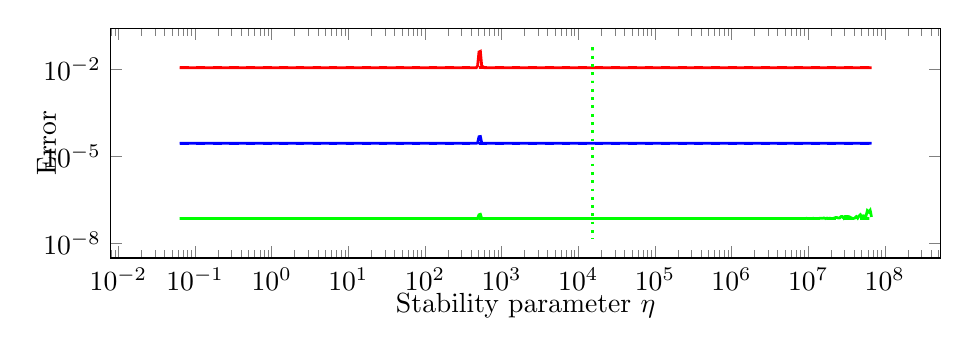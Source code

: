 \begin{tikzpicture}%
\begin{axis}[xmode=log,ymode=log,height=4.5cm,mark options={solid},xlabel={Stability parameter $\eta$},ylabel={Error},ylabel style={yshift=-0.4cm},xlabel style={yshift=0.2cm},width=1\textwidth]%
\addplot[color=green,line width=1pt,solid] coordinates {%
(0.063,6.932e-08)%
(0.065,6.932e-08)%
(0.068,6.932e-08)%
(0.071,6.932e-08)%
(0.074,6.932e-08)%
(0.077,6.932e-08)%
(0.08,6.932e-08)%
(0.084,6.932e-08)%
(0.087,6.932e-08)%
(0.091,6.932e-08)%
(0.095,6.932e-08)%
(0.099,6.932e-08)%
(0.103,6.932e-08)%
(0.108,6.932e-08)%
(0.112,6.932e-08)%
(0.116,6.932e-08)%
(0.122,6.932e-08)%
(0.127,6.932e-08)%
(0.132,6.932e-08)%
(0.138,6.932e-08)%
(0.144,6.932e-08)%
(0.15,6.932e-08)%
(0.156,6.932e-08)%
(0.163,6.932e-08)%
(0.17,6.932e-08)%
(0.177,6.932e-08)%
(0.185,6.932e-08)%
(0.193,6.932e-08)%
(0.201,6.932e-08)%
(0.209,6.932e-08)%
(0.218,6.932e-08)%
(0.227,6.932e-08)%
(0.237,6.932e-08)%
(0.247,6.932e-08)%
(0.258,6.932e-08)%
(0.269,6.932e-08)%
(0.28,6.932e-08)%
(0.292,6.932e-08)%
(0.305,6.932e-08)%
(0.317,6.932e-08)%
(0.331,6.932e-08)%
(0.345,6.932e-08)%
(0.36,6.932e-08)%
(0.375,6.932e-08)%
(0.391,6.932e-08)%
(0.408,6.932e-08)%
(0.425,6.932e-08)%
(0.443,6.932e-08)%
(0.462,6.932e-08)%
(0.481,6.932e-08)%
(0.502,6.932e-08)%
(0.524,6.932e-08)%
(0.546,6.932e-08)%
(0.569,6.932e-08)%
(0.593,6.932e-08)%
(0.618,6.932e-08)%
(0.644,6.932e-08)%
(0.672,6.932e-08)%
(0.701,6.932e-08)%
(0.731,6.932e-08)%
(0.762,6.932e-08)%
(0.794,6.932e-08)%
(0.828,6.932e-08)%
(0.863,6.932e-08)%
(0.9,6.932e-08)%
(0.938,6.932e-08)%
(0.978,6.932e-08)%
(1.02,6.932e-08)%
(1.063,6.932e-08)%
(1.108,6.932e-08)%
(1.155,6.932e-08)%
(1.204,6.932e-08)%
(1.256,6.932e-08)%
(1.309,6.932e-08)%
(1.365,6.932e-08)%
(1.423,6.932e-08)%
(1.484,6.932e-08)%
(1.547,6.932e-08)%
(1.613,6.932e-08)%
(1.681,6.932e-08)%
(1.753,6.932e-08)%
(1.827,6.932e-08)%
(1.905,6.932e-08)%
(1.986,6.932e-08)%
(2.07,6.932e-08)%
(2.159,6.932e-08)%
(2.251,6.932e-08)%
(2.346,6.932e-08)%
(2.446,6.932e-08)%
(2.55,6.932e-08)%
(2.659,6.932e-08)%
(2.772,6.932e-08)%
(2.89,6.932e-08)%
(3.013,6.932e-08)%
(3.141,6.932e-08)%
(3.275,6.932e-08)%
(3.414,6.932e-08)%
(3.56,6.932e-08)%
(3.711,6.932e-08)%
(3.869,6.932e-08)%
(4.033,6.932e-08)%
(4.205,6.932e-08)%
(4.384,6.932e-08)%
(4.571,6.932e-08)%
(4.765,6.932e-08)%
(4.968,6.932e-08)%
(5.18,6.932e-08)%
(5.4,6.932e-08)%
(5.629,6.932e-08)%
(5.869,6.932e-08)%
(6.118,6.932e-08)%
(6.379,6.932e-08)%
(6.65,6.932e-08)%
(6.934,6.932e-08)%
(7.229,6.932e-08)%
(7.536,6.932e-08)%
(7.857,6.932e-08)%
(8.191,6.932e-08)%
(8.54,6.932e-08)%
(8.903,6.932e-08)%
(9.282,6.932e-08)%
(9.677,6.932e-08)%
(10.089,6.932e-08)%
(10.518,6.932e-08)%
(10.966,6.932e-08)%
(11.432,6.932e-08)%
(11.919,6.932e-08)%
(12.426,6.932e-08)%
(12.955,6.932e-08)%
(13.506,6.932e-08)%
(14.081,6.932e-08)%
(14.68,6.932e-08)%
(15.304,6.932e-08)%
(15.956,6.932e-08)%
(16.635,6.932e-08)%
(17.343,6.932e-08)%
(18.081,6.932e-08)%
(18.85,6.932e-08)%
(19.652,6.932e-08)%
(20.488,6.932e-08)%
(21.36,6.932e-08)%
(22.269,6.932e-08)%
(23.217,6.932e-08)%
(24.204,6.932e-08)%
(25.235,6.932e-08)%
(26.308,6.932e-08)%
(27.428,6.932e-08)%
(28.595,6.932e-08)%
(29.811,6.932e-08)%
(31.08,6.932e-08)%
(32.403,6.932e-08)%
(33.781,6.932e-08)%
(35.219,6.932e-08)%
(36.717,6.932e-08)%
(38.28,6.932e-08)%
(39.909,6.932e-08)%
(41.607,6.932e-08)%
(43.377,6.932e-08)%
(45.224,6.932e-08)%
(47.148,6.932e-08)%
(49.154,6.932e-08)%
(51.245,6.932e-08)%
(53.427,6.932e-08)%
(55.7,6.932e-08)%
(58.07,6.932e-08)%
(60.541,6.932e-08)%
(63.117,6.932e-08)%
(65.803,6.932e-08)%
(68.603,6.932e-08)%
(71.523,6.932e-08)%
(74.566,6.932e-08)%
(77.739,6.932e-08)%
(81.046,6.932e-08)%
(84.495,6.932e-08)%
(88.091,6.932e-08)%
(91.839,6.932e-08)%
(95.747,6.932e-08)%
(99.822,6.932e-08)%
(104.07,6.932e-08)%
(108.498,6.932e-08)%
(113.115,6.932e-08)%
(117.928,6.932e-08)%
(122.946,6.932e-08)%
(128.178,6.932e-08)%
(133.632,6.932e-08)%
(139.318,6.932e-08)%
(145.247,6.932e-08)%
(151.428,6.932e-08)%
(157.871,6.932e-08)%
(164.589,6.932e-08)%
(171.593,6.932e-08)%
(178.895,6.932e-08)%
(186.507,6.932e-08)%
(194.444,6.932e-08)%
(202.717,6.932e-08)%
(211.343,6.932e-08)%
(220.337,6.932e-08)%
(229.713,6.932e-08)%
(239.487,6.932e-08)%
(249.679,6.932e-08)%
(260.303,6.932e-08)%
(271.38,6.932e-08)%
(282.927,6.932e-08)%
(294.967,6.932e-08)%
(307.519,6.932e-08)%
(320.604,6.932e-08)%
(334.246,6.932e-08)%
(348.47,6.932e-08)%
(363.298,6.932e-08)%
(378.757,6.932e-08)%
(394.874,6.932e-08)%
(411.677,6.932e-08)%
(429.196,6.932e-08)%
(447.459,6.932e-08)%
(466.499,6.933e-08)%
(486.35,6.996e-08)%
(507.046,9.414e-08)%
(528.622,9.782e-08)%
(551.116,6.965e-08)%
(574.568,6.961e-08)%
(599.017,6.935e-08)%
(624.507,6.933e-08)%
(651.078,6.932e-08)%
(678.784,6.932e-08)%
(707.667,6.932e-08)%
(737.786,6.932e-08)%
(769.178,6.932e-08)%
(801.907,6.932e-08)%
(836.032,6.932e-08)%
(871.61,6.932e-08)%
(908.698,6.932e-08)%
(947.366,6.932e-08)%
(987.68,6.932e-08)%
(1029.709,6.932e-08)%
(1073.523,6.932e-08)%
(1119.2,6.932e-08)%
(1166.829,6.932e-08)%
(1216.48,6.932e-08)%
(1268.243,6.932e-08)%
(1322.214,6.932e-08)%
(1378.477,6.932e-08)%
(1437.133,6.932e-08)%
(1498.285,6.932e-08)%
(1562.042,6.932e-08)%
(1628.512,6.932e-08)%
(1697.811,6.932e-08)%
(1770.054,6.932e-08)%
(1845.376,6.932e-08)%
(1923.904,6.932e-08)%
(2005.766,6.932e-08)%
(2091.117,6.932e-08)%
(2180.102,6.932e-08)%
(2272.87,6.932e-08)%
(2369.587,6.932e-08)%
(2470.419,6.932e-08)%
(2575.546,6.932e-08)%
(2685.139,6.932e-08)%
(2799.398,6.932e-08)%
(2918.522,6.932e-08)%
(3042.714,6.932e-08)%
(3172.186,6.932e-08)%
(3307.174,6.932e-08)%
(3447.904,6.932e-08)%
(3594.618,6.932e-08)%
(3747.578,6.932e-08)%
(3907.046,6.932e-08)%
(4073.306,6.932e-08)%
(4246.637,6.932e-08)%
(4427.341,6.932e-08)%
(4615.738,6.932e-08)%
(4812.147,6.932e-08)%
(5016.915,6.932e-08)%
(5230.4,6.932e-08)%
(5452.966,6.932e-08)%
(5685.005,6.932e-08)%
(5926.918,6.932e-08)%
(6179.123,6.932e-08)%
(6442.048,6.932e-08)%
(6716.16,6.932e-08)%
(7001.984,6.932e-08)%
(7299.904,6.932e-08)%
(7610.56,6.932e-08)%
(7934.4,6.932e-08)%
(8272.064,6.932e-08)%
(8624.064,6.932e-08)%
(8991.04,6.932e-08)%
(9373.632,6.932e-08)%
(9772.48,6.932e-08)%
(10188.352,6.932e-08)%
(10621.888,6.932e-08)%
(11073.856,6.932e-08)%
(11545.088,6.932e-08)%
(12036.352,6.932e-08)%
(12548.544,6.932e-08)%
(13082.496,6.932e-08)%
(13639.168,6.932e-08)%
(14219.584,6.932e-08)%
(14824.64,6.932e-08)%
(15455.488,6.932e-08)%
(16113.152,6.932e-08)%
(16798.848,6.932e-08)%
(17513.664,6.932e-08)%
(18258.88,6.932e-08)%
(19035.84,6.932e-08)%
(19845.888,6.932e-08)%
(20690.368,6.932e-08)%
(21570.816,6.932e-08)%
(22488.704,6.932e-08)%
(23445.696,6.932e-08)%
(24443.328,6.932e-08)%
(25483.456,6.932e-08)%
(26567.872,6.932e-08)%
(27698.432,6.932e-08)%
(28877.056,6.932e-08)%
(30105.856,6.932e-08)%
(31386.944,6.932e-08)%
(32722.496,6.932e-08)%
(34114.944,6.932e-08)%
(35566.656,6.932e-08)%
(37080.064,6.932e-08)%
(38657.92,6.932e-08)%
(40302.912,6.932e-08)%
(42017.92,6.932e-08)%
(43805.888,6.932e-08)%
(45669.952,6.932e-08)%
(47613.312,6.932e-08)%
(49639.424,6.932e-08)%
(51751.68,6.932e-08)%
(53953.856,6.932e-08)%
(56249.728,6.932e-08)%
(58643.328,6.932e-08)%
(61138.752,6.932e-08)%
(63740.352,6.932e-08)%
(66452.48,6.932e-08)%
(69280.64,6.932e-08)%
(72228.48,6.932e-08)%
(75301.76,6.932e-08)%
(78506.24,6.932e-08)%
(81847.04,6.932e-08)%
(85329.92,6.932e-08)%
(88960.64,6.932e-08)%
(92746.24,6.932e-08)%
(96693.12,6.932e-08)%
(100807.68,6.932e-08)%
(105096.96,6.932e-08)%
(109569.28,6.932e-08)%
(114231.68,6.932e-08)%
(119092.48,6.932e-08)%
(124160.0,6.932e-08)%
(129443.84,6.932e-08)%
(134951.68,6.932e-08)%
(140694.4,6.932e-08)%
(146680.96,6.932e-08)%
(152922.88,6.932e-08)%
(159430.4,6.932e-08)%
(166214.4,6.932e-08)%
(173287.04,6.932e-08)%
(180661.12,6.932e-08)%
(188348.8,6.932e-08)%
(196363.52,6.932e-08)%
(204719.36,6.932e-08)%
(213430.4,6.932e-08)%
(222512.64,6.932e-08)%
(231980.8,6.932e-08)%
(241852.16,6.932e-08)%
(252144.0,6.932e-08)%
(262873.6,6.932e-08)%
(274059.52,6.932e-08)%
(285720.96,6.932e-08)%
(297879.68,6.932e-08)%
(310554.88,6.932e-08)%
(323769.6,6.932e-08)%
(337546.88,6.932e-08)%
(351910.4,6.932e-08)%
(366885.12,6.933e-08)%
(382497.28,6.932e-08)%
(398773.76,6.932e-08)%
(415742.72,6.933e-08)%
(433433.6,6.932e-08)%
(451877.12,6.932e-08)%
(471105.92,6.932e-08)%
(491152.64,6.933e-08)%
(512052.48,6.933e-08)%
(533841.28,6.933e-08)%
(556558.08,6.932e-08)%
(580240.64,6.933e-08)%
(604931.84,6.932e-08)%
(630673.28,6.932e-08)%
(657510.4,6.932e-08)%
(685491.2,6.932e-08)%
(714656.0,6.933e-08)%
(745068.8,6.932e-08)%
(776774.4,6.932e-08)%
(809824.0,6.932e-08)%
(844288.0,6.932e-08)%
(880211.2,6.932e-08)%
(917670.4,6.932e-08)%
(956716.8,6.932e-08)%
(997427.2,6.932e-08)%
(1039872.0,6.932e-08)%
(1084121.6,6.933e-08)%
(1130252.8,6.933e-08)%
(1178348.8,6.933e-08)%
(1228492.8,6.934e-08)%
(1280768.0,6.933e-08)%
(1335270.4,6.933e-08)%
(1392089.6,6.934e-08)%
(1451321.6,6.933e-08)%
(1513081.6,6.933e-08)%
(1577465.6,6.934e-08)%
(1644595.2,6.934e-08)%
(1714572.8,6.933e-08)%
(1787532.8,6.933e-08)%
(1863596.8,6.934e-08)%
(1942899.2,6.939e-08)%
(2025574.4,6.938e-08)%
(2111769.6,6.942e-08)%
(2201632.0,6.938e-08)%
(2295315.2,6.935e-08)%
(2392985.6,6.935e-08)%
(2494816.0,6.935e-08)%
(2600972.8,6.947e-08)%
(2711654.4,6.939e-08)%
(2827040.0,6.935e-08)%
(2947340.8,6.936e-08)%
(3072755.2,6.935e-08)%
(3203513.6,6.936e-08)%
(3339827.2,6.95e-08)%
(3481945.6,6.946e-08)%
(3630112.0,6.957e-08)%
(3784582.4,6.951e-08)%
(3945625.6,6.955e-08)%
(4113523.2,6.938e-08)%
(4288569.6,6.938e-08)%
(4471059.2,6.953e-08)%
(4661312.0,6.941e-08)%
(4859660.8,6.938e-08)%
(5066457.6,6.941e-08)%
(5282048.0,6.942e-08)%
(5506809.6,6.953e-08)%
(5741139.2,6.941e-08)%
(5985440.0,6.937e-08)%
(6240134.4,6.942e-08)%
(6505664.0,6.938e-08)%
(6782528.0,6.939e-08)%
(7071104.0,6.966e-08)%
(7372032.0,6.954e-08)%
(7685696.0,6.952e-08)%
(8012736.0,6.94e-08)%
(8353728.0,7.055e-08)%
(8709184.0,7.017e-08)%
(9079808.0,6.963e-08)%
(9466176.0,7.096e-08)%
(9868992.0,7.017e-08)%
(10288896.0,6.966e-08)%
(10726720.0,6.964e-08)%
(11183168.0,6.956e-08)%
(11659072.0,7.11e-08)%
(12155200.0,6.976e-08)%
(12672448.0,6.993e-08)%
(13211712.0,6.972e-08)%
(13773888.0,7.023e-08)%
(14360000.0,7.126e-08)%
(14971072.0,7.105e-08)%
(15608128.0,7.2e-08)%
(16272256.0,7.226e-08)%
(16964672.0,6.952e-08)%
(17686592.0,7.213e-08)%
(18439168.0,6.977e-08)%
(19223808.0,7.183e-08)%
(20041856.0,6.992e-08)%
(20894720.0,7.002e-08)%
(21783808.0,7.214e-08)%
(22710784.0,7.505e-08)%
(23677184.0,7.531e-08)%
(24684736.0,7.302e-08)%
(25735104.0,7.294e-08)%
(26830208.0,8.117e-08)%
(27971904.0,8.143e-08)%
(29162176.0,7.134e-08)%
(30403136.0,8.202e-08)%
(31696832.0,8.209e-08)%
(33045632.0,8.181e-08)%
(34451776.0,8.004e-08)%
(35917824.0,7.511e-08)%
(37446208.0,7.119e-08)%
(39039680.0,7.017e-08)%
(40700864.0,7.266e-08)%
(42432832.0,8.08e-08)%
(44238464.0,7.176e-08)%
(46120896.0,8.495e-08)%
(48083456.0,9.431e-08)%
(50129536.0,7.851e-08)%
(52262720.0,8.672e-08)%
(54486656.0,8.55e-08)%
(56805184.0,8.534e-08)%
(59222400.0,1.306e-07)%
(61742464.0,1.176e-07)%
(64369920.0,1.35e-07)%
(67109120.0,7.918e-08)%
};%
%
%
\addplot[color=blue,line width=1pt,solid] coordinates {%
(0.063,2.763e-05)%
(0.065,2.763e-05)%
(0.068,2.763e-05)%
(0.071,2.763e-05)%
(0.074,2.763e-05)%
(0.077,2.763e-05)%
(0.08,2.763e-05)%
(0.084,2.763e-05)%
(0.087,2.763e-05)%
(0.091,2.763e-05)%
(0.095,2.763e-05)%
(0.099,2.763e-05)%
(0.103,2.763e-05)%
(0.108,2.763e-05)%
(0.112,2.763e-05)%
(0.116,2.763e-05)%
(0.122,2.763e-05)%
(0.127,2.763e-05)%
(0.132,2.763e-05)%
(0.138,2.763e-05)%
(0.144,2.763e-05)%
(0.15,2.763e-05)%
(0.156,2.763e-05)%
(0.163,2.763e-05)%
(0.17,2.763e-05)%
(0.177,2.763e-05)%
(0.185,2.763e-05)%
(0.193,2.763e-05)%
(0.201,2.763e-05)%
(0.209,2.763e-05)%
(0.218,2.763e-05)%
(0.227,2.763e-05)%
(0.237,2.763e-05)%
(0.247,2.763e-05)%
(0.258,2.763e-05)%
(0.269,2.763e-05)%
(0.28,2.763e-05)%
(0.292,2.763e-05)%
(0.305,2.763e-05)%
(0.317,2.763e-05)%
(0.331,2.763e-05)%
(0.345,2.763e-05)%
(0.36,2.763e-05)%
(0.375,2.763e-05)%
(0.391,2.763e-05)%
(0.408,2.763e-05)%
(0.425,2.763e-05)%
(0.443,2.763e-05)%
(0.462,2.763e-05)%
(0.481,2.763e-05)%
(0.502,2.763e-05)%
(0.524,2.763e-05)%
(0.546,2.763e-05)%
(0.569,2.763e-05)%
(0.593,2.763e-05)%
(0.618,2.763e-05)%
(0.644,2.763e-05)%
(0.672,2.763e-05)%
(0.701,2.763e-05)%
(0.731,2.763e-05)%
(0.762,2.763e-05)%
(0.794,2.763e-05)%
(0.828,2.763e-05)%
(0.863,2.763e-05)%
(0.9,2.763e-05)%
(0.938,2.763e-05)%
(0.978,2.763e-05)%
(1.02,2.763e-05)%
(1.063,2.763e-05)%
(1.108,2.763e-05)%
(1.155,2.763e-05)%
(1.204,2.763e-05)%
(1.256,2.763e-05)%
(1.309,2.763e-05)%
(1.365,2.763e-05)%
(1.423,2.763e-05)%
(1.484,2.763e-05)%
(1.547,2.763e-05)%
(1.613,2.763e-05)%
(1.681,2.763e-05)%
(1.753,2.763e-05)%
(1.827,2.763e-05)%
(1.905,2.763e-05)%
(1.986,2.763e-05)%
(2.07,2.763e-05)%
(2.159,2.763e-05)%
(2.251,2.763e-05)%
(2.346,2.763e-05)%
(2.446,2.763e-05)%
(2.55,2.763e-05)%
(2.659,2.763e-05)%
(2.772,2.763e-05)%
(2.89,2.763e-05)%
(3.013,2.763e-05)%
(3.141,2.763e-05)%
(3.275,2.763e-05)%
(3.414,2.763e-05)%
(3.56,2.763e-05)%
(3.711,2.763e-05)%
(3.869,2.763e-05)%
(4.033,2.763e-05)%
(4.205,2.763e-05)%
(4.384,2.763e-05)%
(4.571,2.763e-05)%
(4.765,2.763e-05)%
(4.968,2.763e-05)%
(5.18,2.763e-05)%
(5.4,2.763e-05)%
(5.629,2.763e-05)%
(5.869,2.763e-05)%
(6.118,2.763e-05)%
(6.379,2.763e-05)%
(6.65,2.763e-05)%
(6.934,2.763e-05)%
(7.229,2.763e-05)%
(7.536,2.763e-05)%
(7.857,2.763e-05)%
(8.191,2.763e-05)%
(8.54,2.763e-05)%
(8.903,2.763e-05)%
(9.282,2.763e-05)%
(9.677,2.763e-05)%
(10.089,2.763e-05)%
(10.518,2.763e-05)%
(10.966,2.763e-05)%
(11.432,2.763e-05)%
(11.919,2.763e-05)%
(12.426,2.763e-05)%
(12.955,2.763e-05)%
(13.506,2.763e-05)%
(14.081,2.763e-05)%
(14.68,2.763e-05)%
(15.304,2.763e-05)%
(15.956,2.763e-05)%
(16.635,2.763e-05)%
(17.343,2.763e-05)%
(18.081,2.763e-05)%
(18.85,2.763e-05)%
(19.652,2.763e-05)%
(20.488,2.763e-05)%
(21.36,2.763e-05)%
(22.269,2.763e-05)%
(23.217,2.763e-05)%
(24.204,2.763e-05)%
(25.235,2.763e-05)%
(26.308,2.763e-05)%
(27.428,2.763e-05)%
(28.595,2.763e-05)%
(29.811,2.763e-05)%
(31.08,2.763e-05)%
(32.403,2.763e-05)%
(33.781,2.763e-05)%
(35.219,2.763e-05)%
(36.717,2.763e-05)%
(38.28,2.763e-05)%
(39.909,2.763e-05)%
(41.607,2.763e-05)%
(43.377,2.763e-05)%
(45.224,2.763e-05)%
(47.148,2.763e-05)%
(49.154,2.763e-05)%
(51.245,2.763e-05)%
(53.427,2.763e-05)%
(55.7,2.763e-05)%
(58.07,2.763e-05)%
(60.541,2.763e-05)%
(63.117,2.763e-05)%
(65.803,2.763e-05)%
(68.603,2.763e-05)%
(71.523,2.763e-05)%
(74.566,2.763e-05)%
(77.739,2.763e-05)%
(81.046,2.763e-05)%
(84.495,2.763e-05)%
(88.091,2.763e-05)%
(91.839,2.763e-05)%
(95.747,2.763e-05)%
(99.822,2.763e-05)%
(104.07,2.763e-05)%
(108.498,2.763e-05)%
(113.115,2.763e-05)%
(117.928,2.763e-05)%
(122.946,2.763e-05)%
(128.178,2.763e-05)%
(133.632,2.763e-05)%
(139.318,2.763e-05)%
(145.247,2.763e-05)%
(151.428,2.763e-05)%
(157.871,2.763e-05)%
(164.589,2.763e-05)%
(171.593,2.763e-05)%
(178.895,2.763e-05)%
(186.507,2.763e-05)%
(194.444,2.763e-05)%
(202.717,2.763e-05)%
(211.343,2.763e-05)%
(220.337,2.763e-05)%
(229.713,2.763e-05)%
(239.487,2.763e-05)%
(249.679,2.763e-05)%
(260.303,2.763e-05)%
(271.38,2.763e-05)%
(282.927,2.763e-05)%
(294.967,2.763e-05)%
(307.519,2.763e-05)%
(320.604,2.763e-05)%
(334.246,2.763e-05)%
(348.47,2.763e-05)%
(363.298,2.763e-05)%
(378.757,2.763e-05)%
(394.874,2.763e-05)%
(411.677,2.763e-05)%
(429.196,2.763e-05)%
(447.459,2.763e-05)%
(466.499,2.764e-05)%
(486.35,2.823e-05)%
(507.046,4.621e-05)%
(528.622,4.722e-05)%
(551.116,2.786e-05)%
(574.568,2.782e-05)%
(599.017,2.765e-05)%
(624.507,2.764e-05)%
(651.078,2.763e-05)%
(678.784,2.763e-05)%
(707.667,2.763e-05)%
(737.786,2.763e-05)%
(769.178,2.763e-05)%
(801.907,2.763e-05)%
(836.032,2.763e-05)%
(871.61,2.763e-05)%
(908.698,2.763e-05)%
(947.366,2.763e-05)%
(987.68,2.763e-05)%
(1029.709,2.763e-05)%
(1073.523,2.763e-05)%
(1119.2,2.763e-05)%
(1166.829,2.763e-05)%
(1216.48,2.763e-05)%
(1268.243,2.763e-05)%
(1322.214,2.763e-05)%
(1378.477,2.763e-05)%
(1437.133,2.763e-05)%
(1498.285,2.763e-05)%
(1562.042,2.763e-05)%
(1628.512,2.763e-05)%
(1697.811,2.763e-05)%
(1770.054,2.763e-05)%
(1845.376,2.763e-05)%
(1923.904,2.763e-05)%
(2005.766,2.763e-05)%
(2091.117,2.763e-05)%
(2180.102,2.763e-05)%
(2272.87,2.763e-05)%
(2369.587,2.763e-05)%
(2470.419,2.763e-05)%
(2575.546,2.763e-05)%
(2685.139,2.763e-05)%
(2799.398,2.763e-05)%
(2918.522,2.763e-05)%
(3042.714,2.763e-05)%
(3172.186,2.763e-05)%
(3307.174,2.763e-05)%
(3447.904,2.763e-05)%
(3594.618,2.763e-05)%
(3747.578,2.763e-05)%
(3907.046,2.763e-05)%
(4073.306,2.763e-05)%
(4246.637,2.763e-05)%
(4427.341,2.763e-05)%
(4615.738,2.763e-05)%
(4812.147,2.763e-05)%
(5016.915,2.763e-05)%
(5230.4,2.763e-05)%
(5452.966,2.763e-05)%
(5685.005,2.763e-05)%
(5926.918,2.763e-05)%
(6179.123,2.763e-05)%
(6442.048,2.763e-05)%
(6716.16,2.763e-05)%
(7001.984,2.763e-05)%
(7299.904,2.763e-05)%
(7610.56,2.763e-05)%
(7934.4,2.763e-05)%
(8272.064,2.763e-05)%
(8624.064,2.763e-05)%
(8991.04,2.763e-05)%
(9373.632,2.763e-05)%
(9772.48,2.763e-05)%
(10188.352,2.763e-05)%
(10621.888,2.763e-05)%
(11073.856,2.763e-05)%
(11545.088,2.763e-05)%
(12036.352,2.763e-05)%
(12548.544,2.763e-05)%
(13082.496,2.763e-05)%
(13639.168,2.763e-05)%
(14219.584,2.763e-05)%
(14824.64,2.763e-05)%
(15455.488,2.763e-05)%
(16113.152,2.763e-05)%
(16798.848,2.763e-05)%
(17513.664,2.763e-05)%
(18258.88,2.763e-05)%
(19035.84,2.763e-05)%
(19845.888,2.763e-05)%
(20690.368,2.763e-05)%
(21570.816,2.763e-05)%
(22488.704,2.763e-05)%
(23445.696,2.763e-05)%
(24443.328,2.763e-05)%
(25483.456,2.763e-05)%
(26567.872,2.763e-05)%
(27698.432,2.763e-05)%
(28877.056,2.763e-05)%
(30105.856,2.763e-05)%
(31386.944,2.763e-05)%
(32722.496,2.763e-05)%
(34114.944,2.763e-05)%
(35566.656,2.763e-05)%
(37080.064,2.763e-05)%
(38657.92,2.763e-05)%
(40302.912,2.763e-05)%
(42017.92,2.763e-05)%
(43805.888,2.763e-05)%
(45669.952,2.763e-05)%
(47613.312,2.763e-05)%
(49639.424,2.763e-05)%
(51751.68,2.763e-05)%
(53953.856,2.763e-05)%
(56249.728,2.763e-05)%
(58643.328,2.763e-05)%
(61138.752,2.763e-05)%
(63740.352,2.763e-05)%
(66452.48,2.763e-05)%
(69280.64,2.763e-05)%
(72228.48,2.763e-05)%
(75301.76,2.763e-05)%
(78506.24,2.763e-05)%
(81847.04,2.763e-05)%
(85329.92,2.763e-05)%
(88960.64,2.763e-05)%
(92746.24,2.763e-05)%
(96693.12,2.763e-05)%
(100807.68,2.763e-05)%
(105096.96,2.763e-05)%
(109569.28,2.763e-05)%
(114231.68,2.763e-05)%
(119092.48,2.763e-05)%
(124160.0,2.763e-05)%
(129443.84,2.763e-05)%
(134951.68,2.763e-05)%
(140694.4,2.763e-05)%
(146680.96,2.763e-05)%
(152922.88,2.763e-05)%
(159430.4,2.763e-05)%
(166214.4,2.763e-05)%
(173287.04,2.763e-05)%
(180661.12,2.763e-05)%
(188348.8,2.763e-05)%
(196363.52,2.763e-05)%
(204719.36,2.763e-05)%
(213430.4,2.763e-05)%
(222512.64,2.763e-05)%
(231980.8,2.763e-05)%
(241852.16,2.763e-05)%
(252144.0,2.763e-05)%
(262873.6,2.763e-05)%
(274059.52,2.763e-05)%
(285720.96,2.763e-05)%
(297879.68,2.763e-05)%
(310554.88,2.763e-05)%
(323769.6,2.763e-05)%
(337546.88,2.763e-05)%
(351910.4,2.763e-05)%
(366885.12,2.763e-05)%
(382497.28,2.763e-05)%
(398773.76,2.763e-05)%
(415742.72,2.763e-05)%
(433433.6,2.763e-05)%
(451877.12,2.763e-05)%
(471105.92,2.763e-05)%
(491152.64,2.763e-05)%
(512052.48,2.763e-05)%
(533841.28,2.763e-05)%
(556558.08,2.763e-05)%
(580240.64,2.763e-05)%
(604931.84,2.763e-05)%
(630673.28,2.763e-05)%
(657510.4,2.763e-05)%
(685491.2,2.763e-05)%
(714656.0,2.763e-05)%
(745068.8,2.763e-05)%
(776774.4,2.763e-05)%
(809824.0,2.763e-05)%
(844288.0,2.763e-05)%
(880211.2,2.763e-05)%
(917670.4,2.763e-05)%
(956716.8,2.763e-05)%
(997427.2,2.763e-05)%
(1039872.0,2.763e-05)%
(1084121.6,2.763e-05)%
(1130252.8,2.763e-05)%
(1178348.8,2.763e-05)%
(1228492.8,2.763e-05)%
(1280768.0,2.763e-05)%
(1335270.4,2.763e-05)%
(1392089.6,2.763e-05)%
(1451321.6,2.763e-05)%
(1513081.6,2.763e-05)%
(1577465.6,2.763e-05)%
(1644595.2,2.763e-05)%
(1714572.8,2.763e-05)%
(1787532.8,2.763e-05)%
(1863596.8,2.763e-05)%
(1942899.2,2.763e-05)%
(2025574.4,2.763e-05)%
(2111769.6,2.763e-05)%
(2201632.0,2.763e-05)%
(2295315.2,2.763e-05)%
(2392985.6,2.763e-05)%
(2494816.0,2.763e-05)%
(2600972.8,2.763e-05)%
(2711654.4,2.763e-05)%
(2827040.0,2.763e-05)%
(2947340.8,2.763e-05)%
(3072755.2,2.763e-05)%
(3203513.6,2.763e-05)%
(3339827.2,2.763e-05)%
(3481945.6,2.763e-05)%
(3630112.0,2.763e-05)%
(3784582.4,2.763e-05)%
(3945625.6,2.763e-05)%
(4113523.2,2.763e-05)%
(4288569.6,2.763e-05)%
(4471059.2,2.763e-05)%
(4661312.0,2.763e-05)%
(4859660.8,2.763e-05)%
(5066457.6,2.763e-05)%
(5282048.0,2.763e-05)%
(5506809.6,2.763e-05)%
(5741139.2,2.763e-05)%
(5985440.0,2.763e-05)%
(6240134.4,2.763e-05)%
(6505664.0,2.763e-05)%
(6782528.0,2.763e-05)%
(7071104.0,2.763e-05)%
(7372032.0,2.763e-05)%
(7685696.0,2.763e-05)%
(8012736.0,2.763e-05)%
(8353728.0,2.763e-05)%
(8709184.0,2.763e-05)%
(9079808.0,2.763e-05)%
(9466176.0,2.763e-05)%
(9868992.0,2.763e-05)%
(10288896.0,2.763e-05)%
(10726720.0,2.763e-05)%
(11183168.0,2.763e-05)%
(11659072.0,2.764e-05)%
(12155200.0,2.763e-05)%
(12672448.0,2.763e-05)%
(13211712.0,2.763e-05)%
(13773888.0,2.764e-05)%
(14360000.0,2.764e-05)%
(14971072.0,2.764e-05)%
(15608128.0,2.764e-05)%
(16272256.0,2.764e-05)%
(16964672.0,2.764e-05)%
(17686592.0,2.764e-05)%
(18439168.0,2.764e-05)%
(19223808.0,2.764e-05)%
(20041856.0,2.764e-05)%
(20894720.0,2.764e-05)%
(21783808.0,2.764e-05)%
(22710784.0,2.765e-05)%
(23677184.0,2.765e-05)%
(24684736.0,2.765e-05)%
(25735104.0,2.765e-05)%
(26830208.0,2.766e-05)%
(27971904.0,2.766e-05)%
(29162176.0,2.765e-05)%
(30403136.0,2.766e-05)%
(31696832.0,2.766e-05)%
(33045632.0,2.766e-05)%
(34451776.0,2.766e-05)%
(35917824.0,2.766e-05)%
(37446208.0,2.765e-05)%
(39039680.0,2.765e-05)%
(40700864.0,2.766e-05)%
(42432832.0,2.767e-05)%
(44238464.0,2.766e-05)%
(46120896.0,2.767e-05)%
(48083456.0,2.769e-05)%
(50129536.0,2.767e-05)%
(52262720.0,2.768e-05)%
(54486656.0,2.768e-05)%
(56805184.0,2.768e-05)%
(59222400.0,2.774e-05)%
(61742464.0,2.772e-05)%
(64369920.0,2.774e-05)%
(67109120.0,2.769e-05)%
};%
%
%
\addplot[color=red,line width=1pt,solid] coordinates {%
(0.063,0.011)%
(0.065,0.011)%
(0.068,0.011)%
(0.071,0.011)%
(0.074,0.011)%
(0.077,0.011)%
(0.08,0.011)%
(0.084,0.011)%
(0.087,0.011)%
(0.091,0.011)%
(0.095,0.011)%
(0.099,0.011)%
(0.103,0.011)%
(0.108,0.011)%
(0.112,0.011)%
(0.116,0.011)%
(0.122,0.011)%
(0.127,0.011)%
(0.132,0.011)%
(0.138,0.011)%
(0.144,0.011)%
(0.15,0.011)%
(0.156,0.011)%
(0.163,0.011)%
(0.17,0.011)%
(0.177,0.011)%
(0.185,0.011)%
(0.193,0.011)%
(0.201,0.011)%
(0.209,0.011)%
(0.218,0.011)%
(0.227,0.011)%
(0.237,0.011)%
(0.247,0.011)%
(0.258,0.011)%
(0.269,0.011)%
(0.28,0.011)%
(0.292,0.011)%
(0.305,0.011)%
(0.317,0.011)%
(0.331,0.011)%
(0.345,0.011)%
(0.36,0.011)%
(0.375,0.011)%
(0.391,0.011)%
(0.408,0.011)%
(0.425,0.011)%
(0.443,0.011)%
(0.462,0.011)%
(0.481,0.011)%
(0.502,0.011)%
(0.524,0.011)%
(0.546,0.011)%
(0.569,0.011)%
(0.593,0.011)%
(0.618,0.011)%
(0.644,0.011)%
(0.672,0.011)%
(0.701,0.011)%
(0.731,0.011)%
(0.762,0.011)%
(0.794,0.011)%
(0.828,0.011)%
(0.863,0.011)%
(0.9,0.011)%
(0.938,0.011)%
(0.978,0.011)%
(1.02,0.011)%
(1.063,0.011)%
(1.108,0.011)%
(1.155,0.011)%
(1.204,0.011)%
(1.256,0.011)%
(1.309,0.011)%
(1.365,0.011)%
(1.423,0.011)%
(1.484,0.011)%
(1.547,0.011)%
(1.613,0.011)%
(1.681,0.011)%
(1.753,0.011)%
(1.827,0.011)%
(1.905,0.011)%
(1.986,0.011)%
(2.07,0.011)%
(2.159,0.011)%
(2.251,0.011)%
(2.346,0.011)%
(2.446,0.011)%
(2.55,0.011)%
(2.659,0.011)%
(2.772,0.011)%
(2.89,0.011)%
(3.013,0.011)%
(3.141,0.011)%
(3.275,0.011)%
(3.414,0.011)%
(3.56,0.011)%
(3.711,0.011)%
(3.869,0.011)%
(4.033,0.011)%
(4.205,0.011)%
(4.384,0.011)%
(4.571,0.011)%
(4.765,0.011)%
(4.968,0.011)%
(5.18,0.011)%
(5.4,0.011)%
(5.629,0.011)%
(5.869,0.011)%
(6.118,0.011)%
(6.379,0.011)%
(6.65,0.011)%
(6.934,0.011)%
(7.229,0.011)%
(7.536,0.011)%
(7.857,0.011)%
(8.191,0.011)%
(8.54,0.011)%
(8.903,0.011)%
(9.282,0.011)%
(9.677,0.011)%
(10.089,0.011)%
(10.518,0.011)%
(10.966,0.011)%
(11.432,0.011)%
(11.919,0.011)%
(12.426,0.011)%
(12.955,0.011)%
(13.506,0.011)%
(14.081,0.011)%
(14.68,0.011)%
(15.304,0.011)%
(15.956,0.011)%
(16.635,0.011)%
(17.343,0.011)%
(18.081,0.011)%
(18.85,0.011)%
(19.652,0.011)%
(20.488,0.011)%
(21.36,0.011)%
(22.269,0.011)%
(23.217,0.011)%
(24.204,0.011)%
(25.235,0.011)%
(26.308,0.011)%
(27.428,0.011)%
(28.595,0.011)%
(29.811,0.011)%
(31.08,0.011)%
(32.403,0.011)%
(33.781,0.011)%
(35.219,0.011)%
(36.717,0.011)%
(38.28,0.011)%
(39.909,0.011)%
(41.607,0.011)%
(43.377,0.011)%
(45.224,0.011)%
(47.148,0.011)%
(49.154,0.011)%
(51.245,0.011)%
(53.427,0.011)%
(55.7,0.011)%
(58.07,0.011)%
(60.541,0.011)%
(63.117,0.011)%
(65.803,0.011)%
(68.603,0.011)%
(71.523,0.011)%
(74.566,0.011)%
(77.739,0.011)%
(81.046,0.011)%
(84.495,0.011)%
(88.091,0.011)%
(91.839,0.011)%
(95.747,0.011)%
(99.822,0.011)%
(104.07,0.011)%
(108.498,0.011)%
(113.115,0.011)%
(117.928,0.011)%
(122.946,0.011)%
(128.178,0.011)%
(133.632,0.011)%
(139.318,0.011)%
(145.247,0.011)%
(151.428,0.011)%
(157.871,0.011)%
(164.589,0.011)%
(171.593,0.011)%
(178.895,0.011)%
(186.507,0.011)%
(194.444,0.011)%
(202.717,0.011)%
(211.343,0.011)%
(220.337,0.011)%
(229.713,0.011)%
(239.487,0.011)%
(249.679,0.011)%
(260.303,0.011)%
(271.38,0.011)%
(282.927,0.011)%
(294.967,0.011)%
(307.519,0.011)%
(320.604,0.011)%
(334.246,0.011)%
(348.47,0.011)%
(363.298,0.011)%
(378.757,0.011)%
(394.874,0.011)%
(411.677,0.011)%
(429.196,0.011)%
(447.459,0.011)%
(466.499,0.011)%
(486.35,0.013)%
(507.046,0.039)%
(528.622,0.041)%
(551.116,0.012)%
(574.568,0.012)%
(599.017,0.011)%
(624.507,0.011)%
(651.078,0.011)%
(678.784,0.011)%
(707.667,0.011)%
(737.786,0.011)%
(769.178,0.011)%
(801.907,0.011)%
(836.032,0.011)%
(871.61,0.011)%
(908.698,0.011)%
(947.366,0.011)%
(987.68,0.011)%
(1029.709,0.011)%
(1073.523,0.011)%
(1119.2,0.011)%
(1166.829,0.011)%
(1216.48,0.011)%
(1268.243,0.011)%
(1322.214,0.011)%
(1378.477,0.011)%
(1437.133,0.011)%
(1498.285,0.011)%
(1562.042,0.011)%
(1628.512,0.011)%
(1697.811,0.011)%
(1770.054,0.011)%
(1845.376,0.011)%
(1923.904,0.011)%
(2005.766,0.011)%
(2091.117,0.011)%
(2180.102,0.011)%
(2272.87,0.011)%
(2369.587,0.011)%
(2470.419,0.011)%
(2575.546,0.011)%
(2685.139,0.011)%
(2799.398,0.011)%
(2918.522,0.011)%
(3042.714,0.011)%
(3172.186,0.011)%
(3307.174,0.011)%
(3447.904,0.011)%
(3594.618,0.011)%
(3747.578,0.011)%
(3907.046,0.011)%
(4073.306,0.011)%
(4246.637,0.011)%
(4427.341,0.011)%
(4615.738,0.011)%
(4812.147,0.011)%
(5016.915,0.011)%
(5230.4,0.011)%
(5452.966,0.011)%
(5685.005,0.011)%
(5926.918,0.011)%
(6179.123,0.011)%
(6442.048,0.011)%
(6716.16,0.011)%
(7001.984,0.011)%
(7299.904,0.011)%
(7610.56,0.011)%
(7934.4,0.011)%
(8272.064,0.011)%
(8624.064,0.011)%
(8991.04,0.011)%
(9373.632,0.011)%
(9772.48,0.011)%
(10188.352,0.011)%
(10621.888,0.011)%
(11073.856,0.011)%
(11545.088,0.011)%
(12036.352,0.011)%
(12548.544,0.011)%
(13082.496,0.011)%
(13639.168,0.011)%
(14219.584,0.011)%
(14824.64,0.011)%
(15455.488,0.011)%
(16113.152,0.011)%
(16798.848,0.011)%
(17513.664,0.011)%
(18258.88,0.011)%
(19035.84,0.011)%
(19845.888,0.011)%
(20690.368,0.011)%
(21570.816,0.011)%
(22488.704,0.011)%
(23445.696,0.011)%
(24443.328,0.011)%
(25483.456,0.011)%
(26567.872,0.011)%
(27698.432,0.011)%
(28877.056,0.011)%
(30105.856,0.011)%
(31386.944,0.011)%
(32722.496,0.011)%
(34114.944,0.011)%
(35566.656,0.011)%
(37080.064,0.011)%
(38657.92,0.011)%
(40302.912,0.011)%
(42017.92,0.011)%
(43805.888,0.011)%
(45669.952,0.011)%
(47613.312,0.011)%
(49639.424,0.011)%
(51751.68,0.011)%
(53953.856,0.011)%
(56249.728,0.011)%
(58643.328,0.011)%
(61138.752,0.011)%
(63740.352,0.011)%
(66452.48,0.011)%
(69280.64,0.011)%
(72228.48,0.011)%
(75301.76,0.011)%
(78506.24,0.011)%
(81847.04,0.011)%
(85329.92,0.011)%
(88960.64,0.011)%
(92746.24,0.011)%
(96693.12,0.011)%
(100807.68,0.011)%
(105096.96,0.011)%
(109569.28,0.011)%
(114231.68,0.011)%
(119092.48,0.011)%
(124160.0,0.011)%
(129443.84,0.011)%
(134951.68,0.011)%
(140694.4,0.011)%
(146680.96,0.011)%
(152922.88,0.011)%
(159430.4,0.011)%
(166214.4,0.011)%
(173287.04,0.011)%
(180661.12,0.011)%
(188348.8,0.011)%
(196363.52,0.011)%
(204719.36,0.011)%
(213430.4,0.011)%
(222512.64,0.011)%
(231980.8,0.011)%
(241852.16,0.011)%
(252144.0,0.011)%
(262873.6,0.011)%
(274059.52,0.011)%
(285720.96,0.011)%
(297879.68,0.011)%
(310554.88,0.011)%
(323769.6,0.011)%
(337546.88,0.011)%
(351910.4,0.011)%
(366885.12,0.011)%
(382497.28,0.011)%
(398773.76,0.011)%
(415742.72,0.011)%
(433433.6,0.011)%
(451877.12,0.011)%
(471105.92,0.011)%
(491152.64,0.011)%
(512052.48,0.011)%
(533841.28,0.011)%
(556558.08,0.011)%
(580240.64,0.011)%
(604931.84,0.011)%
(630673.28,0.011)%
(657510.4,0.011)%
(685491.2,0.011)%
(714656.0,0.011)%
(745068.8,0.011)%
(776774.4,0.011)%
(809824.0,0.011)%
(844288.0,0.011)%
(880211.2,0.011)%
(917670.4,0.011)%
(956716.8,0.011)%
(997427.2,0.011)%
(1039872.0,0.011)%
(1084121.6,0.011)%
(1130252.8,0.011)%
(1178348.8,0.011)%
(1228492.8,0.011)%
(1280768.0,0.011)%
(1335270.4,0.011)%
(1392089.6,0.011)%
(1451321.6,0.011)%
(1513081.6,0.011)%
(1577465.6,0.011)%
(1644595.2,0.011)%
(1714572.8,0.011)%
(1787532.8,0.011)%
(1863596.8,0.011)%
(1942899.2,0.011)%
(2025574.4,0.011)%
(2111769.6,0.011)%
(2201632.0,0.011)%
(2295315.2,0.011)%
(2392985.6,0.011)%
(2494816.0,0.011)%
(2600972.8,0.011)%
(2711654.4,0.011)%
(2827040.0,0.011)%
(2947340.8,0.011)%
(3072755.2,0.011)%
(3203513.6,0.011)%
(3339827.2,0.011)%
(3481945.6,0.011)%
(3630112.0,0.011)%
(3784582.4,0.011)%
(3945625.6,0.011)%
(4113523.2,0.011)%
(4288569.6,0.011)%
(4471059.2,0.011)%
(4661312.0,0.011)%
(4859660.8,0.011)%
(5066457.6,0.011)%
(5282048.0,0.011)%
(5506809.6,0.011)%
(5741139.2,0.011)%
(5985440.0,0.011)%
(6240134.4,0.011)%
(6505664.0,0.011)%
(6782528.0,0.011)%
(7071104.0,0.011)%
(7372032.0,0.011)%
(7685696.0,0.011)%
(8012736.0,0.011)%
(8353728.0,0.011)%
(8709184.0,0.011)%
(9079808.0,0.011)%
(9466176.0,0.011)%
(9868992.0,0.011)%
(10288896.0,0.011)%
(10726720.0,0.011)%
(11183168.0,0.011)%
(11659072.0,0.011)%
(12155200.0,0.011)%
(12672448.0,0.011)%
(13211712.0,0.011)%
(13773888.0,0.011)%
(14360000.0,0.011)%
(14971072.0,0.011)%
(15608128.0,0.011)%
(16272256.0,0.011)%
(16964672.0,0.011)%
(17686592.0,0.011)%
(18439168.0,0.011)%
(19223808.0,0.011)%
(20041856.0,0.011)%
(20894720.0,0.011)%
(21783808.0,0.011)%
(22710784.0,0.011)%
(23677184.0,0.011)%
(24684736.0,0.011)%
(25735104.0,0.011)%
(26830208.0,0.011)%
(27971904.0,0.011)%
(29162176.0,0.011)%
(30403136.0,0.011)%
(31696832.0,0.011)%
(33045632.0,0.011)%
(34451776.0,0.011)%
(35917824.0,0.011)%
(37446208.0,0.011)%
(39039680.0,0.011)%
(40700864.0,0.011)%
(42432832.0,0.011)%
(44238464.0,0.011)%
(46120896.0,0.011)%
(48083456.0,0.011)%
(50129536.0,0.011)%
(52262720.0,0.011)%
(54486656.0,0.011)%
(56805184.0,0.011)%
(59222400.0,0.011)%
(61742464.0,0.011)%
(64369920.0,0.011)%
(67109120.0,0.011)%
};%
%
%
\addplot[color=green,line width=1pt,dashed] coordinates {%
(0.063,6.943e-08)%
(0.065,6.943e-08)%
(0.068,6.943e-08)%
(0.071,6.943e-08)%
(0.074,6.943e-08)%
(0.077,6.943e-08)%
(0.08,6.943e-08)%
(0.084,6.943e-08)%
(0.087,6.943e-08)%
(0.091,6.943e-08)%
(0.095,6.943e-08)%
(0.099,6.943e-08)%
(0.103,6.943e-08)%
(0.108,6.943e-08)%
(0.112,6.943e-08)%
(0.116,6.943e-08)%
(0.122,6.943e-08)%
(0.127,6.943e-08)%
(0.132,6.943e-08)%
(0.138,6.943e-08)%
(0.144,6.943e-08)%
(0.15,6.943e-08)%
(0.156,6.943e-08)%
(0.163,6.943e-08)%
(0.17,6.943e-08)%
(0.177,6.943e-08)%
(0.185,6.943e-08)%
(0.193,6.943e-08)%
(0.201,6.943e-08)%
(0.209,6.943e-08)%
(0.218,6.943e-08)%
(0.227,6.943e-08)%
(0.237,6.943e-08)%
(0.247,6.943e-08)%
(0.258,6.943e-08)%
(0.269,6.943e-08)%
(0.28,6.943e-08)%
(0.292,6.943e-08)%
(0.305,6.943e-08)%
(0.317,6.943e-08)%
(0.331,6.943e-08)%
(0.345,6.943e-08)%
(0.36,6.943e-08)%
(0.375,6.943e-08)%
(0.391,6.943e-08)%
(0.408,6.943e-08)%
(0.425,6.943e-08)%
(0.443,6.943e-08)%
(0.462,6.943e-08)%
(0.481,6.943e-08)%
(0.502,6.943e-08)%
(0.524,6.943e-08)%
(0.546,6.943e-08)%
(0.569,6.943e-08)%
(0.593,6.943e-08)%
(0.618,6.943e-08)%
(0.644,6.943e-08)%
(0.672,6.943e-08)%
(0.701,6.943e-08)%
(0.731,6.943e-08)%
(0.762,6.943e-08)%
(0.794,6.943e-08)%
(0.828,6.943e-08)%
(0.863,6.943e-08)%
(0.9,6.943e-08)%
(0.938,6.943e-08)%
(0.978,6.943e-08)%
(1.02,6.943e-08)%
(1.063,6.943e-08)%
(1.108,6.943e-08)%
(1.155,6.943e-08)%
(1.204,6.943e-08)%
(1.256,6.943e-08)%
(1.309,6.943e-08)%
(1.365,6.943e-08)%
(1.423,6.943e-08)%
(1.484,6.943e-08)%
(1.547,6.943e-08)%
(1.613,6.943e-08)%
(1.681,6.943e-08)%
(1.753,6.943e-08)%
(1.827,6.943e-08)%
(1.905,6.943e-08)%
(1.986,6.943e-08)%
(2.07,6.943e-08)%
(2.159,6.943e-08)%
(2.251,6.943e-08)%
(2.346,6.943e-08)%
(2.446,6.943e-08)%
(2.55,6.943e-08)%
(2.659,6.943e-08)%
(2.772,6.943e-08)%
(2.89,6.943e-08)%
(3.013,6.943e-08)%
(3.141,6.943e-08)%
(3.275,6.943e-08)%
(3.414,6.943e-08)%
(3.56,6.943e-08)%
(3.711,6.943e-08)%
(3.869,6.943e-08)%
(4.033,6.943e-08)%
(4.205,6.943e-08)%
(4.384,6.943e-08)%
(4.571,6.943e-08)%
(4.765,6.943e-08)%
(4.968,6.943e-08)%
(5.18,6.943e-08)%
(5.4,6.943e-08)%
(5.629,6.943e-08)%
(5.869,6.943e-08)%
(6.118,6.943e-08)%
(6.379,6.943e-08)%
(6.65,6.943e-08)%
(6.934,6.943e-08)%
(7.229,6.943e-08)%
(7.536,6.943e-08)%
(7.857,6.943e-08)%
(8.191,6.943e-08)%
(8.54,6.943e-08)%
(8.903,6.943e-08)%
(9.282,6.943e-08)%
(9.677,6.943e-08)%
(10.089,6.943e-08)%
(10.518,6.943e-08)%
(10.966,6.943e-08)%
(11.432,6.943e-08)%
(11.919,6.943e-08)%
(12.426,6.943e-08)%
(12.955,6.943e-08)%
(13.506,6.943e-08)%
(14.081,6.943e-08)%
(14.68,6.943e-08)%
(15.304,6.943e-08)%
(15.956,6.943e-08)%
(16.635,6.943e-08)%
(17.343,6.943e-08)%
(18.081,6.943e-08)%
(18.85,6.943e-08)%
(19.652,6.943e-08)%
(20.488,6.943e-08)%
(21.36,6.943e-08)%
(22.269,6.943e-08)%
(23.217,6.943e-08)%
(24.204,6.943e-08)%
(25.235,6.943e-08)%
(26.308,6.943e-08)%
(27.428,6.943e-08)%
(28.595,6.943e-08)%
(29.811,6.943e-08)%
(31.08,6.943e-08)%
(32.403,6.943e-08)%
(33.781,6.943e-08)%
(35.219,6.943e-08)%
(36.717,6.943e-08)%
(38.28,6.943e-08)%
(39.909,6.943e-08)%
(41.607,6.943e-08)%
(43.377,6.943e-08)%
(45.224,6.943e-08)%
(47.148,6.943e-08)%
(49.154,6.943e-08)%
(51.245,6.943e-08)%
(53.427,6.943e-08)%
(55.7,6.943e-08)%
(58.07,6.943e-08)%
(60.541,6.943e-08)%
(63.117,6.943e-08)%
(65.803,6.943e-08)%
(68.603,6.943e-08)%
(71.523,6.943e-08)%
(74.566,6.943e-08)%
(77.739,6.943e-08)%
(81.046,6.943e-08)%
(84.495,6.943e-08)%
(88.091,6.943e-08)%
(91.839,6.943e-08)%
(95.747,6.943e-08)%
(99.822,6.943e-08)%
(104.07,6.943e-08)%
(108.498,6.943e-08)%
(113.115,6.943e-08)%
(117.928,6.943e-08)%
(122.946,6.943e-08)%
(128.178,6.943e-08)%
(133.632,6.943e-08)%
(139.318,6.943e-08)%
(145.247,6.943e-08)%
(151.428,6.943e-08)%
(157.871,6.943e-08)%
(164.589,6.943e-08)%
(171.593,6.943e-08)%
(178.895,6.943e-08)%
(186.507,6.943e-08)%
(194.444,6.943e-08)%
(202.717,6.943e-08)%
(211.343,6.943e-08)%
(220.337,6.943e-08)%
(229.713,6.943e-08)%
(239.487,6.943e-08)%
(249.679,6.943e-08)%
(260.303,6.943e-08)%
(271.38,6.943e-08)%
(282.927,6.943e-08)%
(294.967,6.943e-08)%
(307.519,6.943e-08)%
(320.604,6.943e-08)%
(334.246,6.943e-08)%
(348.47,6.943e-08)%
(363.298,6.943e-08)%
(378.757,6.943e-08)%
(394.874,6.943e-08)%
(411.677,6.943e-08)%
(429.196,6.943e-08)%
(447.459,6.943e-08)%
(466.499,6.943e-08)%
(486.35,6.943e-08)%
(507.046,6.943e-08)%
(528.622,6.943e-08)%
(551.116,6.943e-08)%
(574.568,6.943e-08)%
(599.017,6.943e-08)%
(624.507,6.943e-08)%
(651.078,6.943e-08)%
(678.784,6.943e-08)%
(707.667,6.943e-08)%
(737.786,6.943e-08)%
(769.178,6.943e-08)%
(801.907,6.943e-08)%
(836.032,6.943e-08)%
(871.61,6.943e-08)%
(908.698,6.943e-08)%
(947.366,6.943e-08)%
(987.68,6.943e-08)%
(1029.709,6.943e-08)%
(1073.523,6.943e-08)%
(1119.2,6.943e-08)%
(1166.829,6.943e-08)%
(1216.48,6.943e-08)%
(1268.243,6.943e-08)%
(1322.214,6.943e-08)%
(1378.477,6.943e-08)%
(1437.133,6.943e-08)%
(1498.285,6.943e-08)%
(1562.042,6.943e-08)%
(1628.512,6.943e-08)%
(1697.811,6.943e-08)%
(1770.054,6.943e-08)%
(1845.376,6.943e-08)%
(1923.904,6.943e-08)%
(2005.766,6.943e-08)%
(2091.117,6.943e-08)%
(2180.102,6.943e-08)%
(2272.87,6.943e-08)%
(2369.587,6.943e-08)%
(2470.419,6.943e-08)%
(2575.546,6.943e-08)%
(2685.139,6.943e-08)%
(2799.398,6.943e-08)%
(2918.522,6.943e-08)%
(3042.714,6.943e-08)%
(3172.186,6.943e-08)%
(3307.174,6.943e-08)%
(3447.904,6.943e-08)%
(3594.618,6.943e-08)%
(3747.578,6.943e-08)%
(3907.046,6.943e-08)%
(4073.306,6.943e-08)%
(4246.637,6.943e-08)%
(4427.341,6.943e-08)%
(4615.738,6.943e-08)%
(4812.147,6.943e-08)%
(5016.915,6.943e-08)%
(5230.4,6.943e-08)%
(5452.966,6.943e-08)%
(5685.005,6.943e-08)%
(5926.918,6.943e-08)%
(6179.123,6.943e-08)%
(6442.048,6.943e-08)%
(6716.16,6.943e-08)%
(7001.984,6.943e-08)%
(7299.904,6.943e-08)%
(7610.56,6.943e-08)%
(7934.4,6.943e-08)%
(8272.064,6.943e-08)%
(8624.064,6.943e-08)%
(8991.04,6.943e-08)%
(9373.632,6.943e-08)%
(9772.48,6.943e-08)%
(10188.352,6.943e-08)%
(10621.888,6.943e-08)%
(11073.856,6.943e-08)%
(11545.088,6.943e-08)%
(12036.352,6.943e-08)%
(12548.544,6.943e-08)%
(13082.496,6.943e-08)%
(13639.168,6.943e-08)%
(14219.584,6.943e-08)%
(14824.64,6.943e-08)%
(15455.488,6.943e-08)%
(16113.152,6.943e-08)%
(16798.848,6.943e-08)%
(17513.664,6.943e-08)%
(18258.88,6.943e-08)%
(19035.84,6.943e-08)%
(19845.888,6.943e-08)%
(20690.368,6.943e-08)%
(21570.816,6.943e-08)%
(22488.704,6.943e-08)%
(23445.696,6.943e-08)%
(24443.328,6.943e-08)%
(25483.456,6.943e-08)%
(26567.872,6.943e-08)%
(27698.432,6.943e-08)%
(28877.056,6.943e-08)%
(30105.856,6.943e-08)%
(31386.944,6.943e-08)%
(32722.496,6.943e-08)%
(34114.944,6.943e-08)%
(35566.656,6.943e-08)%
(37080.064,6.943e-08)%
(38657.92,6.943e-08)%
(40302.912,6.943e-08)%
(42017.92,6.943e-08)%
(43805.888,6.943e-08)%
(45669.952,6.943e-08)%
(47613.312,6.943e-08)%
(49639.424,6.943e-08)%
(51751.68,6.943e-08)%
(53953.856,6.943e-08)%
(56249.728,6.943e-08)%
(58643.328,6.943e-08)%
(61138.752,6.943e-08)%
(63740.352,6.943e-08)%
(66452.48,6.943e-08)%
(69280.64,6.943e-08)%
(72228.48,6.943e-08)%
(75301.76,6.943e-08)%
(78506.24,6.943e-08)%
(81847.04,6.943e-08)%
(85329.92,6.943e-08)%
(88960.64,6.943e-08)%
(92746.24,6.943e-08)%
(96693.12,6.943e-08)%
(100807.68,6.943e-08)%
(105096.96,6.943e-08)%
(109569.28,6.943e-08)%
(114231.68,6.943e-08)%
(119092.48,6.943e-08)%
(124160.0,6.943e-08)%
(129443.84,6.943e-08)%
(134951.68,6.943e-08)%
(140694.4,6.943e-08)%
(146680.96,6.943e-08)%
(152922.88,6.943e-08)%
(159430.4,6.943e-08)%
(166214.4,6.943e-08)%
(173287.04,6.943e-08)%
(180661.12,6.943e-08)%
(188348.8,6.943e-08)%
(196363.52,6.943e-08)%
(204719.36,6.943e-08)%
(213430.4,6.943e-08)%
(222512.64,6.943e-08)%
(231980.8,6.943e-08)%
(241852.16,6.943e-08)%
(252144.0,6.943e-08)%
(262873.6,6.943e-08)%
(274059.52,6.943e-08)%
(285720.96,6.943e-08)%
(297879.68,6.943e-08)%
(310554.88,6.943e-08)%
(323769.6,6.943e-08)%
(337546.88,6.943e-08)%
(351910.4,6.943e-08)%
(366885.12,6.943e-08)%
(382497.28,6.943e-08)%
(398773.76,6.943e-08)%
(415742.72,6.943e-08)%
(433433.6,6.943e-08)%
(451877.12,6.943e-08)%
(471105.92,6.943e-08)%
(491152.64,6.943e-08)%
(512052.48,6.943e-08)%
(533841.28,6.943e-08)%
(556558.08,6.943e-08)%
(580240.64,6.943e-08)%
(604931.84,6.943e-08)%
(630673.28,6.943e-08)%
(657510.4,6.943e-08)%
(685491.2,6.943e-08)%
(714656.0,6.943e-08)%
(745068.8,6.943e-08)%
(776774.4,6.943e-08)%
(809824.0,6.943e-08)%
(844288.0,6.943e-08)%
(880211.2,6.943e-08)%
(917670.4,6.943e-08)%
(956716.8,6.943e-08)%
(997427.2,6.943e-08)%
(1039872.0,6.943e-08)%
(1084121.6,6.943e-08)%
(1130252.8,6.943e-08)%
(1178348.8,6.943e-08)%
(1228492.8,6.943e-08)%
(1280768.0,6.943e-08)%
(1335270.4,6.943e-08)%
(1392089.6,6.943e-08)%
(1451321.6,6.943e-08)%
(1513081.6,6.943e-08)%
(1577465.6,6.943e-08)%
(1644595.2,6.943e-08)%
(1714572.8,6.943e-08)%
(1787532.8,6.943e-08)%
(1863596.8,6.943e-08)%
(1942899.2,6.943e-08)%
(2025574.4,6.943e-08)%
(2111769.6,6.943e-08)%
(2201632.0,6.943e-08)%
(2295315.2,6.943e-08)%
(2392985.6,6.943e-08)%
(2494816.0,6.943e-08)%
(2600972.8,6.943e-08)%
(2711654.4,6.943e-08)%
(2827040.0,6.943e-08)%
(2947340.8,6.943e-08)%
(3072755.2,6.943e-08)%
(3203513.6,6.943e-08)%
(3339827.2,6.943e-08)%
(3481945.6,6.943e-08)%
(3630112.0,6.943e-08)%
(3784582.4,6.943e-08)%
(3945625.6,6.943e-08)%
(4113523.2,6.943e-08)%
(4288569.6,6.943e-08)%
(4471059.2,6.943e-08)%
(4661312.0,6.943e-08)%
(4859660.8,6.943e-08)%
(5066457.6,6.943e-08)%
(5282048.0,6.943e-08)%
(5506809.6,6.943e-08)%
(5741139.2,6.943e-08)%
(5985440.0,6.943e-08)%
(6240134.4,6.943e-08)%
(6505664.0,6.943e-08)%
(6782528.0,6.943e-08)%
(7071104.0,6.943e-08)%
(7372032.0,6.943e-08)%
(7685696.0,6.943e-08)%
(8012736.0,6.943e-08)%
(8353728.0,6.943e-08)%
(8709184.0,6.943e-08)%
(9079808.0,6.943e-08)%
(9466176.0,6.943e-08)%
(9868992.0,6.943e-08)%
(10288896.0,6.943e-08)%
(10726720.0,6.943e-08)%
(11183168.0,6.943e-08)%
(11659072.0,6.943e-08)%
(12155200.0,6.943e-08)%
(12672448.0,6.943e-08)%
(13211712.0,6.943e-08)%
(13773888.0,6.943e-08)%
(14360000.0,6.943e-08)%
(14971072.0,6.943e-08)%
(15608128.0,6.943e-08)%
(16272256.0,6.943e-08)%
(16964672.0,6.943e-08)%
(17686592.0,6.943e-08)%
(18439168.0,6.943e-08)%
(19223808.0,6.943e-08)%
(20041856.0,6.943e-08)%
(20894720.0,6.943e-08)%
(21783808.0,6.943e-08)%
(22710784.0,6.943e-08)%
(23677184.0,6.943e-08)%
(24684736.0,6.943e-08)%
(25735104.0,6.943e-08)%
(26830208.0,6.943e-08)%
(27971904.0,6.943e-08)%
(29162176.0,6.943e-08)%
(30403136.0,6.943e-08)%
(31696832.0,6.943e-08)%
(33045632.0,6.943e-08)%
(34451776.0,6.943e-08)%
(35917824.0,6.943e-08)%
(37446208.0,6.943e-08)%
(39039680.0,6.943e-08)%
(40700864.0,6.943e-08)%
(42432832.0,6.943e-08)%
(44238464.0,6.943e-08)%
(46120896.0,6.943e-08)%
(48083456.0,6.943e-08)%
(50129536.0,6.943e-08)%
(52262720.0,6.943e-08)%
(54486656.0,6.943e-08)%
(56805184.0,6.943e-08)%
(59222400.0,6.943e-08)%
(61742464.0,6.943e-08)%
(64369920.0,6.943e-08)%
(67109120.0,6.943e-08)%
};%
%
%
\addplot[color=blue,line width=1pt,dashed] coordinates {%
(0.063,2.77e-05)%
(0.065,2.77e-05)%
(0.068,2.77e-05)%
(0.071,2.77e-05)%
(0.074,2.77e-05)%
(0.077,2.77e-05)%
(0.08,2.77e-05)%
(0.084,2.77e-05)%
(0.087,2.77e-05)%
(0.091,2.77e-05)%
(0.095,2.77e-05)%
(0.099,2.77e-05)%
(0.103,2.77e-05)%
(0.108,2.77e-05)%
(0.112,2.77e-05)%
(0.116,2.77e-05)%
(0.122,2.77e-05)%
(0.127,2.77e-05)%
(0.132,2.77e-05)%
(0.138,2.77e-05)%
(0.144,2.77e-05)%
(0.15,2.77e-05)%
(0.156,2.77e-05)%
(0.163,2.77e-05)%
(0.17,2.77e-05)%
(0.177,2.77e-05)%
(0.185,2.77e-05)%
(0.193,2.77e-05)%
(0.201,2.77e-05)%
(0.209,2.77e-05)%
(0.218,2.77e-05)%
(0.227,2.77e-05)%
(0.237,2.77e-05)%
(0.247,2.77e-05)%
(0.258,2.77e-05)%
(0.269,2.77e-05)%
(0.28,2.77e-05)%
(0.292,2.77e-05)%
(0.305,2.77e-05)%
(0.317,2.77e-05)%
(0.331,2.77e-05)%
(0.345,2.77e-05)%
(0.36,2.77e-05)%
(0.375,2.77e-05)%
(0.391,2.77e-05)%
(0.408,2.77e-05)%
(0.425,2.77e-05)%
(0.443,2.77e-05)%
(0.462,2.77e-05)%
(0.481,2.77e-05)%
(0.502,2.77e-05)%
(0.524,2.77e-05)%
(0.546,2.77e-05)%
(0.569,2.77e-05)%
(0.593,2.77e-05)%
(0.618,2.77e-05)%
(0.644,2.77e-05)%
(0.672,2.77e-05)%
(0.701,2.77e-05)%
(0.731,2.77e-05)%
(0.762,2.77e-05)%
(0.794,2.77e-05)%
(0.828,2.77e-05)%
(0.863,2.77e-05)%
(0.9,2.77e-05)%
(0.938,2.77e-05)%
(0.978,2.77e-05)%
(1.02,2.77e-05)%
(1.063,2.77e-05)%
(1.108,2.77e-05)%
(1.155,2.77e-05)%
(1.204,2.77e-05)%
(1.256,2.77e-05)%
(1.309,2.77e-05)%
(1.365,2.77e-05)%
(1.423,2.77e-05)%
(1.484,2.77e-05)%
(1.547,2.77e-05)%
(1.613,2.77e-05)%
(1.681,2.77e-05)%
(1.753,2.77e-05)%
(1.827,2.77e-05)%
(1.905,2.77e-05)%
(1.986,2.77e-05)%
(2.07,2.77e-05)%
(2.159,2.77e-05)%
(2.251,2.77e-05)%
(2.346,2.77e-05)%
(2.446,2.77e-05)%
(2.55,2.77e-05)%
(2.659,2.77e-05)%
(2.772,2.77e-05)%
(2.89,2.77e-05)%
(3.013,2.77e-05)%
(3.141,2.77e-05)%
(3.275,2.77e-05)%
(3.414,2.77e-05)%
(3.56,2.77e-05)%
(3.711,2.77e-05)%
(3.869,2.77e-05)%
(4.033,2.77e-05)%
(4.205,2.77e-05)%
(4.384,2.77e-05)%
(4.571,2.77e-05)%
(4.765,2.77e-05)%
(4.968,2.77e-05)%
(5.18,2.77e-05)%
(5.4,2.77e-05)%
(5.629,2.77e-05)%
(5.869,2.77e-05)%
(6.118,2.77e-05)%
(6.379,2.77e-05)%
(6.65,2.77e-05)%
(6.934,2.77e-05)%
(7.229,2.77e-05)%
(7.536,2.77e-05)%
(7.857,2.77e-05)%
(8.191,2.77e-05)%
(8.54,2.77e-05)%
(8.903,2.77e-05)%
(9.282,2.77e-05)%
(9.677,2.77e-05)%
(10.089,2.77e-05)%
(10.518,2.77e-05)%
(10.966,2.77e-05)%
(11.432,2.77e-05)%
(11.919,2.77e-05)%
(12.426,2.77e-05)%
(12.955,2.77e-05)%
(13.506,2.77e-05)%
(14.081,2.77e-05)%
(14.68,2.77e-05)%
(15.304,2.77e-05)%
(15.956,2.77e-05)%
(16.635,2.77e-05)%
(17.343,2.77e-05)%
(18.081,2.77e-05)%
(18.85,2.77e-05)%
(19.652,2.77e-05)%
(20.488,2.77e-05)%
(21.36,2.77e-05)%
(22.269,2.77e-05)%
(23.217,2.77e-05)%
(24.204,2.77e-05)%
(25.235,2.77e-05)%
(26.308,2.77e-05)%
(27.428,2.77e-05)%
(28.595,2.77e-05)%
(29.811,2.77e-05)%
(31.08,2.77e-05)%
(32.403,2.77e-05)%
(33.781,2.77e-05)%
(35.219,2.77e-05)%
(36.717,2.77e-05)%
(38.28,2.77e-05)%
(39.909,2.77e-05)%
(41.607,2.77e-05)%
(43.377,2.77e-05)%
(45.224,2.77e-05)%
(47.148,2.77e-05)%
(49.154,2.77e-05)%
(51.245,2.77e-05)%
(53.427,2.77e-05)%
(55.7,2.77e-05)%
(58.07,2.77e-05)%
(60.541,2.77e-05)%
(63.117,2.77e-05)%
(65.803,2.77e-05)%
(68.603,2.77e-05)%
(71.523,2.77e-05)%
(74.566,2.77e-05)%
(77.739,2.77e-05)%
(81.046,2.77e-05)%
(84.495,2.77e-05)%
(88.091,2.77e-05)%
(91.839,2.77e-05)%
(95.747,2.77e-05)%
(99.822,2.77e-05)%
(104.07,2.77e-05)%
(108.498,2.77e-05)%
(113.115,2.77e-05)%
(117.928,2.77e-05)%
(122.946,2.77e-05)%
(128.178,2.77e-05)%
(133.632,2.77e-05)%
(139.318,2.77e-05)%
(145.247,2.77e-05)%
(151.428,2.77e-05)%
(157.871,2.77e-05)%
(164.589,2.77e-05)%
(171.593,2.77e-05)%
(178.895,2.77e-05)%
(186.507,2.77e-05)%
(194.444,2.77e-05)%
(202.717,2.77e-05)%
(211.343,2.77e-05)%
(220.337,2.77e-05)%
(229.713,2.77e-05)%
(239.487,2.77e-05)%
(249.679,2.77e-05)%
(260.303,2.77e-05)%
(271.38,2.77e-05)%
(282.927,2.77e-05)%
(294.967,2.77e-05)%
(307.519,2.77e-05)%
(320.604,2.77e-05)%
(334.246,2.77e-05)%
(348.47,2.77e-05)%
(363.298,2.77e-05)%
(378.757,2.77e-05)%
(394.874,2.77e-05)%
(411.677,2.77e-05)%
(429.196,2.77e-05)%
(447.459,2.77e-05)%
(466.499,2.77e-05)%
(486.35,2.77e-05)%
(507.046,2.77e-05)%
(528.622,2.77e-05)%
(551.116,2.77e-05)%
(574.568,2.77e-05)%
(599.017,2.77e-05)%
(624.507,2.77e-05)%
(651.078,2.77e-05)%
(678.784,2.77e-05)%
(707.667,2.77e-05)%
(737.786,2.77e-05)%
(769.178,2.77e-05)%
(801.907,2.77e-05)%
(836.032,2.77e-05)%
(871.61,2.77e-05)%
(908.698,2.77e-05)%
(947.366,2.77e-05)%
(987.68,2.77e-05)%
(1029.709,2.77e-05)%
(1073.523,2.77e-05)%
(1119.2,2.77e-05)%
(1166.829,2.77e-05)%
(1216.48,2.77e-05)%
(1268.243,2.77e-05)%
(1322.214,2.77e-05)%
(1378.477,2.77e-05)%
(1437.133,2.77e-05)%
(1498.285,2.77e-05)%
(1562.042,2.77e-05)%
(1628.512,2.77e-05)%
(1697.811,2.77e-05)%
(1770.054,2.77e-05)%
(1845.376,2.77e-05)%
(1923.904,2.77e-05)%
(2005.766,2.77e-05)%
(2091.117,2.77e-05)%
(2180.102,2.77e-05)%
(2272.87,2.77e-05)%
(2369.587,2.77e-05)%
(2470.419,2.77e-05)%
(2575.546,2.77e-05)%
(2685.139,2.77e-05)%
(2799.398,2.77e-05)%
(2918.522,2.77e-05)%
(3042.714,2.77e-05)%
(3172.186,2.77e-05)%
(3307.174,2.77e-05)%
(3447.904,2.77e-05)%
(3594.618,2.77e-05)%
(3747.578,2.77e-05)%
(3907.046,2.77e-05)%
(4073.306,2.77e-05)%
(4246.637,2.77e-05)%
(4427.341,2.77e-05)%
(4615.738,2.77e-05)%
(4812.147,2.77e-05)%
(5016.915,2.77e-05)%
(5230.4,2.77e-05)%
(5452.966,2.77e-05)%
(5685.005,2.77e-05)%
(5926.918,2.77e-05)%
(6179.123,2.77e-05)%
(6442.048,2.77e-05)%
(6716.16,2.77e-05)%
(7001.984,2.77e-05)%
(7299.904,2.77e-05)%
(7610.56,2.77e-05)%
(7934.4,2.77e-05)%
(8272.064,2.77e-05)%
(8624.064,2.77e-05)%
(8991.04,2.77e-05)%
(9373.632,2.77e-05)%
(9772.48,2.77e-05)%
(10188.352,2.77e-05)%
(10621.888,2.77e-05)%
(11073.856,2.77e-05)%
(11545.088,2.77e-05)%
(12036.352,2.77e-05)%
(12548.544,2.77e-05)%
(13082.496,2.77e-05)%
(13639.168,2.77e-05)%
(14219.584,2.77e-05)%
(14824.64,2.77e-05)%
(15455.488,2.77e-05)%
(16113.152,2.77e-05)%
(16798.848,2.77e-05)%
(17513.664,2.77e-05)%
(18258.88,2.77e-05)%
(19035.84,2.77e-05)%
(19845.888,2.77e-05)%
(20690.368,2.77e-05)%
(21570.816,2.77e-05)%
(22488.704,2.77e-05)%
(23445.696,2.77e-05)%
(24443.328,2.77e-05)%
(25483.456,2.77e-05)%
(26567.872,2.77e-05)%
(27698.432,2.77e-05)%
(28877.056,2.77e-05)%
(30105.856,2.77e-05)%
(31386.944,2.77e-05)%
(32722.496,2.77e-05)%
(34114.944,2.77e-05)%
(35566.656,2.77e-05)%
(37080.064,2.77e-05)%
(38657.92,2.77e-05)%
(40302.912,2.77e-05)%
(42017.92,2.77e-05)%
(43805.888,2.77e-05)%
(45669.952,2.77e-05)%
(47613.312,2.77e-05)%
(49639.424,2.77e-05)%
(51751.68,2.77e-05)%
(53953.856,2.77e-05)%
(56249.728,2.77e-05)%
(58643.328,2.77e-05)%
(61138.752,2.77e-05)%
(63740.352,2.77e-05)%
(66452.48,2.77e-05)%
(69280.64,2.77e-05)%
(72228.48,2.77e-05)%
(75301.76,2.77e-05)%
(78506.24,2.77e-05)%
(81847.04,2.77e-05)%
(85329.92,2.77e-05)%
(88960.64,2.77e-05)%
(92746.24,2.77e-05)%
(96693.12,2.77e-05)%
(100807.68,2.77e-05)%
(105096.96,2.77e-05)%
(109569.28,2.77e-05)%
(114231.68,2.77e-05)%
(119092.48,2.77e-05)%
(124160.0,2.77e-05)%
(129443.84,2.77e-05)%
(134951.68,2.77e-05)%
(140694.4,2.77e-05)%
(146680.96,2.77e-05)%
(152922.88,2.77e-05)%
(159430.4,2.77e-05)%
(166214.4,2.77e-05)%
(173287.04,2.77e-05)%
(180661.12,2.77e-05)%
(188348.8,2.77e-05)%
(196363.52,2.77e-05)%
(204719.36,2.77e-05)%
(213430.4,2.77e-05)%
(222512.64,2.77e-05)%
(231980.8,2.77e-05)%
(241852.16,2.77e-05)%
(252144.0,2.77e-05)%
(262873.6,2.77e-05)%
(274059.52,2.77e-05)%
(285720.96,2.77e-05)%
(297879.68,2.77e-05)%
(310554.88,2.77e-05)%
(323769.6,2.77e-05)%
(337546.88,2.77e-05)%
(351910.4,2.77e-05)%
(366885.12,2.77e-05)%
(382497.28,2.77e-05)%
(398773.76,2.77e-05)%
(415742.72,2.77e-05)%
(433433.6,2.77e-05)%
(451877.12,2.77e-05)%
(471105.92,2.77e-05)%
(491152.64,2.77e-05)%
(512052.48,2.77e-05)%
(533841.28,2.77e-05)%
(556558.08,2.77e-05)%
(580240.64,2.77e-05)%
(604931.84,2.77e-05)%
(630673.28,2.77e-05)%
(657510.4,2.77e-05)%
(685491.2,2.77e-05)%
(714656.0,2.77e-05)%
(745068.8,2.77e-05)%
(776774.4,2.77e-05)%
(809824.0,2.77e-05)%
(844288.0,2.77e-05)%
(880211.2,2.77e-05)%
(917670.4,2.77e-05)%
(956716.8,2.77e-05)%
(997427.2,2.77e-05)%
(1039872.0,2.77e-05)%
(1084121.6,2.77e-05)%
(1130252.8,2.77e-05)%
(1178348.8,2.77e-05)%
(1228492.8,2.77e-05)%
(1280768.0,2.77e-05)%
(1335270.4,2.77e-05)%
(1392089.6,2.77e-05)%
(1451321.6,2.77e-05)%
(1513081.6,2.77e-05)%
(1577465.6,2.77e-05)%
(1644595.2,2.77e-05)%
(1714572.8,2.77e-05)%
(1787532.8,2.77e-05)%
(1863596.8,2.77e-05)%
(1942899.2,2.77e-05)%
(2025574.4,2.77e-05)%
(2111769.6,2.77e-05)%
(2201632.0,2.77e-05)%
(2295315.2,2.77e-05)%
(2392985.6,2.77e-05)%
(2494816.0,2.77e-05)%
(2600972.8,2.77e-05)%
(2711654.4,2.77e-05)%
(2827040.0,2.77e-05)%
(2947340.8,2.77e-05)%
(3072755.2,2.77e-05)%
(3203513.6,2.77e-05)%
(3339827.2,2.77e-05)%
(3481945.6,2.77e-05)%
(3630112.0,2.77e-05)%
(3784582.4,2.77e-05)%
(3945625.6,2.77e-05)%
(4113523.2,2.77e-05)%
(4288569.6,2.77e-05)%
(4471059.2,2.77e-05)%
(4661312.0,2.77e-05)%
(4859660.8,2.77e-05)%
(5066457.6,2.77e-05)%
(5282048.0,2.77e-05)%
(5506809.6,2.77e-05)%
(5741139.2,2.77e-05)%
(5985440.0,2.77e-05)%
(6240134.4,2.77e-05)%
(6505664.0,2.77e-05)%
(6782528.0,2.77e-05)%
(7071104.0,2.77e-05)%
(7372032.0,2.77e-05)%
(7685696.0,2.77e-05)%
(8012736.0,2.77e-05)%
(8353728.0,2.77e-05)%
(8709184.0,2.77e-05)%
(9079808.0,2.77e-05)%
(9466176.0,2.77e-05)%
(9868992.0,2.77e-05)%
(10288896.0,2.77e-05)%
(10726720.0,2.77e-05)%
(11183168.0,2.77e-05)%
(11659072.0,2.77e-05)%
(12155200.0,2.77e-05)%
(12672448.0,2.77e-05)%
(13211712.0,2.77e-05)%
(13773888.0,2.77e-05)%
(14360000.0,2.77e-05)%
(14971072.0,2.77e-05)%
(15608128.0,2.77e-05)%
(16272256.0,2.77e-05)%
(16964672.0,2.77e-05)%
(17686592.0,2.77e-05)%
(18439168.0,2.77e-05)%
(19223808.0,2.77e-05)%
(20041856.0,2.77e-05)%
(20894720.0,2.77e-05)%
(21783808.0,2.77e-05)%
(22710784.0,2.77e-05)%
(23677184.0,2.77e-05)%
(24684736.0,2.77e-05)%
(25735104.0,2.77e-05)%
(26830208.0,2.77e-05)%
(27971904.0,2.77e-05)%
(29162176.0,2.77e-05)%
(30403136.0,2.77e-05)%
(31696832.0,2.77e-05)%
(33045632.0,2.77e-05)%
(34451776.0,2.77e-05)%
(35917824.0,2.77e-05)%
(37446208.0,2.77e-05)%
(39039680.0,2.77e-05)%
(40700864.0,2.77e-05)%
(42432832.0,2.77e-05)%
(44238464.0,2.77e-05)%
(46120896.0,2.77e-05)%
(48083456.0,2.77e-05)%
(50129536.0,2.77e-05)%
(52262720.0,2.77e-05)%
(54486656.0,2.77e-05)%
(56805184.0,2.77e-05)%
(59222400.0,2.77e-05)%
(61742464.0,2.77e-05)%
(64369920.0,2.77e-05)%
(67109120.0,2.77e-05)%
};%
%
%
\addplot[color=red,line width=1pt,dashed] coordinates {%
(0.063,0.011)%
(0.065,0.011)%
(0.068,0.011)%
(0.071,0.011)%
(0.074,0.011)%
(0.077,0.011)%
(0.08,0.011)%
(0.084,0.011)%
(0.087,0.011)%
(0.091,0.011)%
(0.095,0.011)%
(0.099,0.011)%
(0.103,0.011)%
(0.108,0.011)%
(0.112,0.011)%
(0.116,0.011)%
(0.122,0.011)%
(0.127,0.011)%
(0.132,0.011)%
(0.138,0.011)%
(0.144,0.011)%
(0.15,0.011)%
(0.156,0.011)%
(0.163,0.011)%
(0.17,0.011)%
(0.177,0.011)%
(0.185,0.011)%
(0.193,0.011)%
(0.201,0.011)%
(0.209,0.011)%
(0.218,0.011)%
(0.227,0.011)%
(0.237,0.011)%
(0.247,0.011)%
(0.258,0.011)%
(0.269,0.011)%
(0.28,0.011)%
(0.292,0.011)%
(0.305,0.011)%
(0.317,0.011)%
(0.331,0.011)%
(0.345,0.011)%
(0.36,0.011)%
(0.375,0.011)%
(0.391,0.011)%
(0.408,0.011)%
(0.425,0.011)%
(0.443,0.011)%
(0.462,0.011)%
(0.481,0.011)%
(0.502,0.011)%
(0.524,0.011)%
(0.546,0.011)%
(0.569,0.011)%
(0.593,0.011)%
(0.618,0.011)%
(0.644,0.011)%
(0.672,0.011)%
(0.701,0.011)%
(0.731,0.011)%
(0.762,0.011)%
(0.794,0.011)%
(0.828,0.011)%
(0.863,0.011)%
(0.9,0.011)%
(0.938,0.011)%
(0.978,0.011)%
(1.02,0.011)%
(1.063,0.011)%
(1.108,0.011)%
(1.155,0.011)%
(1.204,0.011)%
(1.256,0.011)%
(1.309,0.011)%
(1.365,0.011)%
(1.423,0.011)%
(1.484,0.011)%
(1.547,0.011)%
(1.613,0.011)%
(1.681,0.011)%
(1.753,0.011)%
(1.827,0.011)%
(1.905,0.011)%
(1.986,0.011)%
(2.07,0.011)%
(2.159,0.011)%
(2.251,0.011)%
(2.346,0.011)%
(2.446,0.011)%
(2.55,0.011)%
(2.659,0.011)%
(2.772,0.011)%
(2.89,0.011)%
(3.013,0.011)%
(3.141,0.011)%
(3.275,0.011)%
(3.414,0.011)%
(3.56,0.011)%
(3.711,0.011)%
(3.869,0.011)%
(4.033,0.011)%
(4.205,0.011)%
(4.384,0.011)%
(4.571,0.011)%
(4.765,0.011)%
(4.968,0.011)%
(5.18,0.011)%
(5.4,0.011)%
(5.629,0.011)%
(5.869,0.011)%
(6.118,0.011)%
(6.379,0.011)%
(6.65,0.011)%
(6.934,0.011)%
(7.229,0.011)%
(7.536,0.011)%
(7.857,0.011)%
(8.191,0.011)%
(8.54,0.011)%
(8.903,0.011)%
(9.282,0.011)%
(9.677,0.011)%
(10.089,0.011)%
(10.518,0.011)%
(10.966,0.011)%
(11.432,0.011)%
(11.919,0.011)%
(12.426,0.011)%
(12.955,0.011)%
(13.506,0.011)%
(14.081,0.011)%
(14.68,0.011)%
(15.304,0.011)%
(15.956,0.011)%
(16.635,0.011)%
(17.343,0.011)%
(18.081,0.011)%
(18.85,0.011)%
(19.652,0.011)%
(20.488,0.011)%
(21.36,0.011)%
(22.269,0.011)%
(23.217,0.011)%
(24.204,0.011)%
(25.235,0.011)%
(26.308,0.011)%
(27.428,0.011)%
(28.595,0.011)%
(29.811,0.011)%
(31.08,0.011)%
(32.403,0.011)%
(33.781,0.011)%
(35.219,0.011)%
(36.717,0.011)%
(38.28,0.011)%
(39.909,0.011)%
(41.607,0.011)%
(43.377,0.011)%
(45.224,0.011)%
(47.148,0.011)%
(49.154,0.011)%
(51.245,0.011)%
(53.427,0.011)%
(55.7,0.011)%
(58.07,0.011)%
(60.541,0.011)%
(63.117,0.011)%
(65.803,0.011)%
(68.603,0.011)%
(71.523,0.011)%
(74.566,0.011)%
(77.739,0.011)%
(81.046,0.011)%
(84.495,0.011)%
(88.091,0.011)%
(91.839,0.011)%
(95.747,0.011)%
(99.822,0.011)%
(104.07,0.011)%
(108.498,0.011)%
(113.115,0.011)%
(117.928,0.011)%
(122.946,0.011)%
(128.178,0.011)%
(133.632,0.011)%
(139.318,0.011)%
(145.247,0.011)%
(151.428,0.011)%
(157.871,0.011)%
(164.589,0.011)%
(171.593,0.011)%
(178.895,0.011)%
(186.507,0.011)%
(194.444,0.011)%
(202.717,0.011)%
(211.343,0.011)%
(220.337,0.011)%
(229.713,0.011)%
(239.487,0.011)%
(249.679,0.011)%
(260.303,0.011)%
(271.38,0.011)%
(282.927,0.011)%
(294.967,0.011)%
(307.519,0.011)%
(320.604,0.011)%
(334.246,0.011)%
(348.47,0.011)%
(363.298,0.011)%
(378.757,0.011)%
(394.874,0.011)%
(411.677,0.011)%
(429.196,0.011)%
(447.459,0.011)%
(466.499,0.011)%
(486.35,0.011)%
(507.046,0.011)%
(528.622,0.011)%
(551.116,0.011)%
(574.568,0.011)%
(599.017,0.011)%
(624.507,0.011)%
(651.078,0.011)%
(678.784,0.011)%
(707.667,0.011)%
(737.786,0.011)%
(769.178,0.011)%
(801.907,0.011)%
(836.032,0.011)%
(871.61,0.011)%
(908.698,0.011)%
(947.366,0.011)%
(987.68,0.011)%
(1029.709,0.011)%
(1073.523,0.011)%
(1119.2,0.011)%
(1166.829,0.011)%
(1216.48,0.011)%
(1268.243,0.011)%
(1322.214,0.011)%
(1378.477,0.011)%
(1437.133,0.011)%
(1498.285,0.011)%
(1562.042,0.011)%
(1628.512,0.011)%
(1697.811,0.011)%
(1770.054,0.011)%
(1845.376,0.011)%
(1923.904,0.011)%
(2005.766,0.011)%
(2091.117,0.011)%
(2180.102,0.011)%
(2272.87,0.011)%
(2369.587,0.011)%
(2470.419,0.011)%
(2575.546,0.011)%
(2685.139,0.011)%
(2799.398,0.011)%
(2918.522,0.011)%
(3042.714,0.011)%
(3172.186,0.011)%
(3307.174,0.011)%
(3447.904,0.011)%
(3594.618,0.011)%
(3747.578,0.011)%
(3907.046,0.011)%
(4073.306,0.011)%
(4246.637,0.011)%
(4427.341,0.011)%
(4615.738,0.011)%
(4812.147,0.011)%
(5016.915,0.011)%
(5230.4,0.011)%
(5452.966,0.011)%
(5685.005,0.011)%
(5926.918,0.011)%
(6179.123,0.011)%
(6442.048,0.011)%
(6716.16,0.011)%
(7001.984,0.011)%
(7299.904,0.011)%
(7610.56,0.011)%
(7934.4,0.011)%
(8272.064,0.011)%
(8624.064,0.011)%
(8991.04,0.011)%
(9373.632,0.011)%
(9772.48,0.011)%
(10188.352,0.011)%
(10621.888,0.011)%
(11073.856,0.011)%
(11545.088,0.011)%
(12036.352,0.011)%
(12548.544,0.011)%
(13082.496,0.011)%
(13639.168,0.011)%
(14219.584,0.011)%
(14824.64,0.011)%
(15455.488,0.011)%
(16113.152,0.011)%
(16798.848,0.011)%
(17513.664,0.011)%
(18258.88,0.011)%
(19035.84,0.011)%
(19845.888,0.011)%
(20690.368,0.011)%
(21570.816,0.011)%
(22488.704,0.011)%
(23445.696,0.011)%
(24443.328,0.011)%
(25483.456,0.011)%
(26567.872,0.011)%
(27698.432,0.011)%
(28877.056,0.011)%
(30105.856,0.011)%
(31386.944,0.011)%
(32722.496,0.011)%
(34114.944,0.011)%
(35566.656,0.011)%
(37080.064,0.011)%
(38657.92,0.011)%
(40302.912,0.011)%
(42017.92,0.011)%
(43805.888,0.011)%
(45669.952,0.011)%
(47613.312,0.011)%
(49639.424,0.011)%
(51751.68,0.011)%
(53953.856,0.011)%
(56249.728,0.011)%
(58643.328,0.011)%
(61138.752,0.011)%
(63740.352,0.011)%
(66452.48,0.011)%
(69280.64,0.011)%
(72228.48,0.011)%
(75301.76,0.011)%
(78506.24,0.011)%
(81847.04,0.011)%
(85329.92,0.011)%
(88960.64,0.011)%
(92746.24,0.011)%
(96693.12,0.011)%
(100807.68,0.011)%
(105096.96,0.011)%
(109569.28,0.011)%
(114231.68,0.011)%
(119092.48,0.011)%
(124160.0,0.011)%
(129443.84,0.011)%
(134951.68,0.011)%
(140694.4,0.011)%
(146680.96,0.011)%
(152922.88,0.011)%
(159430.4,0.011)%
(166214.4,0.011)%
(173287.04,0.011)%
(180661.12,0.011)%
(188348.8,0.011)%
(196363.52,0.011)%
(204719.36,0.011)%
(213430.4,0.011)%
(222512.64,0.011)%
(231980.8,0.011)%
(241852.16,0.011)%
(252144.0,0.011)%
(262873.6,0.011)%
(274059.52,0.011)%
(285720.96,0.011)%
(297879.68,0.011)%
(310554.88,0.011)%
(323769.6,0.011)%
(337546.88,0.011)%
(351910.4,0.011)%
(366885.12,0.011)%
(382497.28,0.011)%
(398773.76,0.011)%
(415742.72,0.011)%
(433433.6,0.011)%
(451877.12,0.011)%
(471105.92,0.011)%
(491152.64,0.011)%
(512052.48,0.011)%
(533841.28,0.011)%
(556558.08,0.011)%
(580240.64,0.011)%
(604931.84,0.011)%
(630673.28,0.011)%
(657510.4,0.011)%
(685491.2,0.011)%
(714656.0,0.011)%
(745068.8,0.011)%
(776774.4,0.011)%
(809824.0,0.011)%
(844288.0,0.011)%
(880211.2,0.011)%
(917670.4,0.011)%
(956716.8,0.011)%
(997427.2,0.011)%
(1039872.0,0.011)%
(1084121.6,0.011)%
(1130252.8,0.011)%
(1178348.8,0.011)%
(1228492.8,0.011)%
(1280768.0,0.011)%
(1335270.4,0.011)%
(1392089.6,0.011)%
(1451321.6,0.011)%
(1513081.6,0.011)%
(1577465.6,0.011)%
(1644595.2,0.011)%
(1714572.8,0.011)%
(1787532.8,0.011)%
(1863596.8,0.011)%
(1942899.2,0.011)%
(2025574.4,0.011)%
(2111769.6,0.011)%
(2201632.0,0.011)%
(2295315.2,0.011)%
(2392985.6,0.011)%
(2494816.0,0.011)%
(2600972.8,0.011)%
(2711654.4,0.011)%
(2827040.0,0.011)%
(2947340.8,0.011)%
(3072755.2,0.011)%
(3203513.6,0.011)%
(3339827.2,0.011)%
(3481945.6,0.011)%
(3630112.0,0.011)%
(3784582.4,0.011)%
(3945625.6,0.011)%
(4113523.2,0.011)%
(4288569.6,0.011)%
(4471059.2,0.011)%
(4661312.0,0.011)%
(4859660.8,0.011)%
(5066457.6,0.011)%
(5282048.0,0.011)%
(5506809.6,0.011)%
(5741139.2,0.011)%
(5985440.0,0.011)%
(6240134.4,0.011)%
(6505664.0,0.011)%
(6782528.0,0.011)%
(7071104.0,0.011)%
(7372032.0,0.011)%
(7685696.0,0.011)%
(8012736.0,0.011)%
(8353728.0,0.011)%
(8709184.0,0.011)%
(9079808.0,0.011)%
(9466176.0,0.011)%
(9868992.0,0.011)%
(10288896.0,0.011)%
(10726720.0,0.011)%
(11183168.0,0.011)%
(11659072.0,0.011)%
(12155200.0,0.011)%
(12672448.0,0.011)%
(13211712.0,0.011)%
(13773888.0,0.011)%
(14360000.0,0.011)%
(14971072.0,0.011)%
(15608128.0,0.011)%
(16272256.0,0.011)%
(16964672.0,0.011)%
(17686592.0,0.011)%
(18439168.0,0.011)%
(19223808.0,0.011)%
(20041856.0,0.011)%
(20894720.0,0.011)%
(21783808.0,0.011)%
(22710784.0,0.011)%
(23677184.0,0.011)%
(24684736.0,0.011)%
(25735104.0,0.011)%
(26830208.0,0.011)%
(27971904.0,0.011)%
(29162176.0,0.011)%
(30403136.0,0.011)%
(31696832.0,0.011)%
(33045632.0,0.011)%
(34451776.0,0.011)%
(35917824.0,0.011)%
(37446208.0,0.011)%
(39039680.0,0.011)%
(40700864.0,0.011)%
(42432832.0,0.011)%
(44238464.0,0.011)%
(46120896.0,0.011)%
(48083456.0,0.011)%
(50129536.0,0.011)%
(52262720.0,0.011)%
(54486656.0,0.011)%
(56805184.0,0.011)%
(59222400.0,0.011)%
(61742464.0,0.011)%
(64369920.0,0.011)%
(67109120.0,0.011)%
};%
%
%
\addplot[color=green,line width=1pt,dotted] coordinates {%
(15360.0,0.056)%
(15360.0,0.056)%
(15360.0,0.055)%
(15360.0,0.055)%
(15360.0,0.055)%
(15360.0,0.055)%
(15360.0,0.055)%
(15360.0,0.055)%
(15360.0,0.055)%
(15360.0,0.055)%
(15360.0,0.055)%
(15360.0,0.054)%
(15360.0,0.054)%
(15360.0,0.054)%
(15360.0,0.054)%
(15360.0,0.054)%
(15360.0,0.054)%
(15360.0,0.054)%
(15360.0,0.054)%
(15360.0,0.054)%
(15360.0,0.053)%
(15360.0,0.053)%
(15360.0,0.053)%
(15360.0,0.053)%
(15360.0,0.053)%
(15360.0,0.053)%
(15360.0,0.053)%
(15360.0,0.053)%
(15360.0,0.053)%
(15360.0,0.052)%
(15360.0,0.052)%
(15360.0,0.052)%
(15360.0,0.052)%
(15360.0,0.052)%
(15360.0,0.052)%
(15360.0,0.052)%
(15360.0,0.052)%
(15360.0,0.052)%
(15360.0,0.051)%
(15360.0,0.051)%
(15360.0,0.051)%
(15360.0,0.051)%
(15360.0,0.051)%
(15360.0,0.051)%
(15360.0,0.051)%
(15360.0,0.051)%
(15360.0,0.051)%
(15360.0,0.05)%
(15360.0,0.05)%
(15360.0,0.05)%
(15360.0,0.05)%
(15360.0,0.05)%
(15360.0,0.05)%
(15360.0,0.05)%
(15360.0,0.05)%
(15360.0,0.05)%
(15360.0,0.049)%
(15360.0,0.049)%
(15360.0,0.049)%
(15360.0,0.049)%
(15360.0,0.049)%
(15360.0,0.049)%
(15360.0,0.049)%
(15360.0,0.049)%
(15360.0,0.049)%
(15360.0,0.048)%
(15360.0,0.048)%
(15360.0,0.048)%
(15360.0,0.048)%
(15360.0,0.048)%
(15360.0,0.048)%
(15360.0,0.048)%
(15360.0,0.048)%
(15360.0,0.048)%
(15360.0,0.047)%
(15360.0,0.047)%
(15360.0,0.047)%
(15360.0,0.047)%
(15360.0,0.047)%
(15360.0,0.047)%
(15360.0,0.047)%
(15360.0,0.047)%
(15360.0,0.047)%
(15360.0,0.046)%
(15360.0,0.046)%
(15360.0,0.046)%
(15360.0,0.046)%
(15360.0,0.046)%
(15360.0,0.046)%
(15360.0,0.046)%
(15360.0,0.046)%
(15360.0,0.046)%
(15360.0,0.045)%
(15360.0,0.045)%
(15360.0,0.045)%
(15360.0,0.045)%
(15360.0,0.045)%
(15360.0,0.045)%
(15360.0,0.045)%
(15360.0,0.045)%
(15360.0,0.044)%
(15360.0,0.044)%
(15360.0,0.044)%
(15360.0,0.044)%
(15360.0,0.044)%
(15360.0,0.044)%
(15360.0,0.044)%
(15360.0,0.044)%
(15360.0,0.044)%
(15360.0,0.043)%
(15360.0,0.043)%
(15360.0,0.043)%
(15360.0,0.043)%
(15360.0,0.043)%
(15360.0,0.043)%
(15360.0,0.043)%
(15360.0,0.043)%
(15360.0,0.043)%
(15360.0,0.042)%
(15360.0,0.042)%
(15360.0,0.042)%
(15360.0,0.042)%
(15360.0,0.042)%
(15360.0,0.042)%
(15360.0,0.042)%
(15360.0,0.042)%
(15360.0,0.042)%
(15360.0,0.041)%
(15360.0,0.041)%
(15360.0,0.041)%
(15360.0,0.041)%
(15360.0,0.041)%
(15360.0,0.041)%
(15360.0,0.041)%
(15360.0,0.041)%
(15360.0,0.041)%
(15360.0,0.04)%
(15360.0,0.04)%
(15360.0,0.04)%
(15360.0,0.04)%
(15360.0,0.04)%
(15360.0,0.04)%
(15360.0,0.04)%
(15360.0,0.04)%
(15360.0,0.04)%
(15360.0,0.039)%
(15360.0,0.039)%
(15360.0,0.039)%
(15360.0,0.039)%
(15360.0,0.039)%
(15360.0,0.039)%
(15360.0,0.039)%
(15360.0,0.039)%
(15360.0,0.039)%
(15360.0,0.038)%
(15360.0,0.038)%
(15360.0,0.038)%
(15360.0,0.038)%
(15360.0,0.038)%
(15360.0,0.038)%
(15360.0,0.038)%
(15360.0,0.038)%
(15360.0,0.038)%
(15360.0,0.037)%
(15360.0,0.037)%
(15360.0,0.037)%
(15360.0,0.037)%
(15360.0,0.037)%
(15360.0,0.037)%
(15360.0,0.037)%
(15360.0,0.037)%
(15360.0,0.037)%
(15360.0,0.036)%
(15360.0,0.036)%
(15360.0,0.036)%
(15360.0,0.036)%
(15360.0,0.036)%
(15360.0,0.036)%
(15360.0,0.036)%
(15360.0,0.036)%
(15360.0,0.036)%
(15360.0,0.035)%
(15360.0,0.035)%
(15360.0,0.035)%
(15360.0,0.035)%
(15360.0,0.035)%
(15360.0,0.035)%
(15360.0,0.035)%
(15360.0,0.035)%
(15360.0,0.035)%
(15360.0,0.034)%
(15360.0,0.034)%
(15360.0,0.034)%
(15360.0,0.034)%
(15360.0,0.034)%
(15360.0,0.034)%
(15360.0,0.034)%
(15360.0,0.034)%
(15360.0,0.034)%
(15360.0,0.033)%
(15360.0,0.033)%
(15360.0,0.033)%
(15360.0,0.033)%
(15360.0,0.033)%
(15360.0,0.033)%
(15360.0,0.033)%
(15360.0,0.033)%
(15360.0,0.033)%
(15360.0,0.032)%
(15360.0,0.032)%
(15360.0,0.032)%
(15360.0,0.032)%
(15360.0,0.032)%
(15360.0,0.032)%
(15360.0,0.032)%
(15360.0,0.032)%
(15360.0,0.032)%
(15360.0,0.031)%
(15360.0,0.031)%
(15360.0,0.031)%
(15360.0,0.031)%
(15360.0,0.031)%
(15360.0,0.031)%
(15360.0,0.031)%
(15360.0,0.031)%
(15360.0,0.031)%
(15360.0,0.03)%
(15360.0,0.03)%
(15360.0,0.03)%
(15360.0,0.03)%
(15360.0,0.03)%
(15360.0,0.03)%
(15360.0,0.03)%
(15360.0,0.03)%
(15360.0,0.03)%
(15360.0,0.029)%
(15360.0,0.029)%
(15360.0,0.029)%
(15360.0,0.029)%
(15360.0,0.029)%
(15360.0,0.029)%
(15360.0,0.029)%
(15360.0,0.029)%
(15360.0,0.029)%
(15360.0,0.028)%
(15360.0,0.028)%
(15360.0,0.028)%
(15360.0,0.028)%
(15360.0,0.028)%
(15360.0,0.028)%
(15360.0,0.028)%
(15360.0,0.028)%
(15360.0,0.028)%
(15360.0,0.027)%
(15360.0,0.027)%
(15360.0,0.027)%
(15360.0,0.027)%
(15360.0,0.027)%
(15360.0,0.027)%
(15360.0,0.027)%
(15360.0,0.027)%
(15360.0,0.027)%
(15360.0,0.026)%
(15360.0,0.026)%
(15360.0,0.026)%
(15360.0,0.026)%
(15360.0,0.026)%
(15360.0,0.026)%
(15360.0,0.026)%
(15360.0,0.026)%
(15360.0,0.026)%
(15360.0,0.025)%
(15360.0,0.025)%
(15360.0,0.025)%
(15360.0,0.025)%
(15360.0,0.025)%
(15360.0,0.025)%
(15360.0,0.025)%
(15360.0,0.025)%
(15360.0,0.025)%
(15360.0,0.024)%
(15360.0,0.024)%
(15360.0,0.024)%
(15360.0,0.024)%
(15360.0,0.024)%
(15360.0,0.024)%
(15360.0,0.024)%
(15360.0,0.024)%
(15360.0,0.024)%
(15360.0,0.023)%
(15360.0,0.023)%
(15360.0,0.023)%
(15360.0,0.023)%
(15360.0,0.023)%
(15360.0,0.023)%
(15360.0,0.023)%
(15360.0,0.023)%
(15360.0,0.023)%
(15360.0,0.022)%
(15360.0,0.022)%
(15360.0,0.022)%
(15360.0,0.022)%
(15360.0,0.022)%
(15360.0,0.022)%
(15360.0,0.022)%
(15360.0,0.022)%
(15360.0,0.022)%
(15360.0,0.021)%
(15360.0,0.021)%
(15360.0,0.021)%
(15360.0,0.021)%
(15360.0,0.021)%
(15360.0,0.021)%
(15360.0,0.021)%
(15360.0,0.021)%
(15360.0,0.021)%
(15360.0,0.02)%
(15360.0,0.02)%
(15360.0,0.02)%
(15360.0,0.02)%
(15360.0,0.02)%
(15360.0,0.02)%
(15360.0,0.02)%
(15360.0,0.02)%
(15360.0,0.02)%
(15360.0,0.019)%
(15360.0,0.019)%
(15360.0,0.019)%
(15360.0,0.019)%
(15360.0,0.019)%
(15360.0,0.019)%
(15360.0,0.019)%
(15360.0,0.019)%
(15360.0,0.019)%
(15360.0,0.018)%
(15360.0,0.018)%
(15360.0,0.018)%
(15360.0,0.018)%
(15360.0,0.018)%
(15360.0,0.018)%
(15360.0,0.018)%
(15360.0,0.018)%
(15360.0,0.018)%
(15360.0,0.017)%
(15360.0,0.017)%
(15360.0,0.017)%
(15360.0,0.017)%
(15360.0,0.017)%
(15360.0,0.017)%
(15360.0,0.017)%
(15360.0,0.017)%
(15360.0,0.017)%
(15360.0,0.016)%
(15360.0,0.016)%
(15360.0,0.016)%
(15360.0,0.016)%
(15360.0,0.016)%
(15360.0,0.016)%
(15360.0,0.016)%
(15360.0,0.016)%
(15360.0,0.016)%
(15360.0,0.015)%
(15360.0,0.015)%
(15360.0,0.015)%
(15360.0,0.015)%
(15360.0,0.015)%
(15360.0,0.015)%
(15360.0,0.015)%
(15360.0,0.015)%
(15360.0,0.014)%
(15360.0,0.014)%
(15360.0,0.014)%
(15360.0,0.014)%
(15360.0,0.014)%
(15360.0,0.014)%
(15360.0,0.014)%
(15360.0,0.014)%
(15360.0,0.014)%
(15360.0,0.013)%
(15360.0,0.013)%
(15360.0,0.013)%
(15360.0,0.013)%
(15360.0,0.013)%
(15360.0,0.013)%
(15360.0,0.013)%
(15360.0,0.013)%
(15360.0,0.013)%
(15360.0,0.012)%
(15360.0,0.012)%
(15360.0,0.012)%
(15360.0,0.012)%
(15360.0,0.012)%
(15360.0,0.012)%
(15360.0,0.012)%
(15360.0,0.012)%
(15360.0,0.012)%
(15360.0,0.011)%
(15360.0,0.011)%
(15360.0,0.011)%
(15360.0,0.011)%
(15360.0,0.011)%
(15360.0,0.011)%
(15360.0,0.011)%
(15360.0,0.011)%
(15360.0,0.011)%
(15360.0,0.01)%
(15360.0,0.01)%
(15360.0,0.01)%
(15360.0,0.01)%
(15360.0,0.01)%
(15360.0,0.01)%
(15360.0,0.01)%
(15360.0,0.01)%
(15360.0,0.01)%
(15360.0,0.009)%
(15360.0,0.009)%
(15360.0,0.009)%
(15360.0,0.009)%
(15360.0,0.009)%
(15360.0,0.009)%
(15360.0,0.009)%
(15360.0,0.009)%
(15360.0,0.009)%
(15360.0,0.008)%
(15360.0,0.008)%
(15360.0,0.008)%
(15360.0,0.008)%
(15360.0,0.008)%
(15360.0,0.008)%
(15360.0,0.008)%
(15360.0,0.008)%
(15360.0,0.008)%
(15360.0,0.007)%
(15360.0,0.007)%
(15360.0,0.007)%
(15360.0,0.007)%
(15360.0,0.007)%
(15360.0,0.007)%
(15360.0,0.007)%
(15360.0,0.007)%
(15360.0,0.007)%
(15360.0,0.006)%
(15360.0,0.006)%
(15360.0,0.006)%
(15360.0,0.006)%
(15360.0,0.006)%
(15360.0,0.006)%
(15360.0,0.006)%
(15360.0,0.006)%
(15360.0,0.006)%
(15360.0,0.005)%
(15360.0,0.005)%
(15360.0,0.005)%
(15360.0,0.005)%
(15360.0,0.005)%
(15360.0,0.005)%
(15360.0,0.005)%
(15360.0,0.005)%
(15360.0,0.005)%
(15360.0,0.004)%
(15360.0,0.004)%
(15360.0,0.004)%
(15360.0,0.004)%
(15360.0,0.004)%
(15360.0,0.004)%
(15360.0,0.004)%
(15360.0,0.004)%
(15360.0,0.004)%
(15360.0,0.003)%
(15360.0,0.003)%
(15360.0,0.003)%
(15360.0,0.003)%
(15360.0,0.003)%
(15360.0,0.003)%
(15360.0,0.003)%
(15360.0,0.003)%
(15360.0,0.003)%
(15360.0,0.002)%
(15360.0,0.002)%
(15360.0,0.002)%
(15360.0,0.002)%
(15360.0,0.002)%
(15360.0,0.002)%
(15360.0,0.002)%
(15360.0,0.002)%
(15360.0,0.002)%
(15360.0,0.001)%
(15360.0,0.001)%
(15360.0,0.001)%
(15360.0,0.001)%
(15360.0,0.001)%
(15360.0,0.001)%
(15360.0,0.001)%
(15360.0,0.001)%
(15360.0,0.001)%
(15360.0,0.0)%
(15360.0,0.0)%
(15360.0,0.0)%
(15360.0,0.0)%
(15360.0,1.386e-08)%
};%
%
%
\end{axis}%
\end{tikzpicture}%
